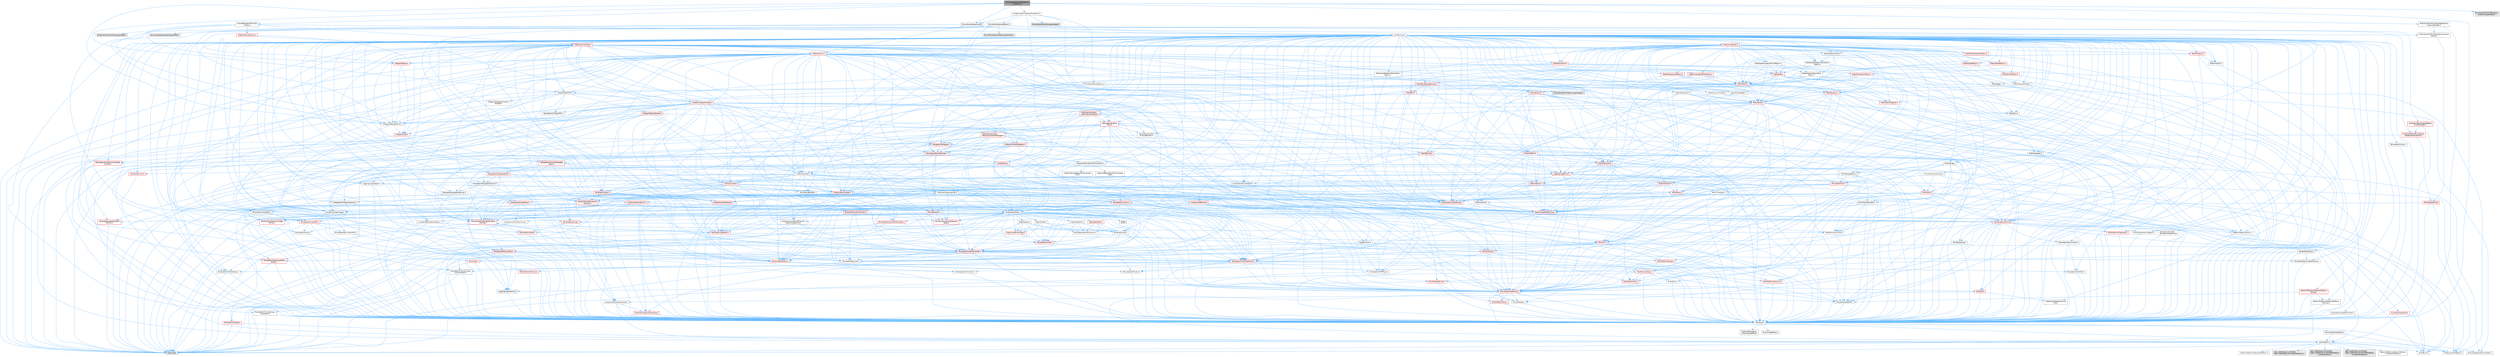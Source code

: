 digraph "MovieSceneDirectorBlueprintCondition.h"
{
 // INTERACTIVE_SVG=YES
 // LATEX_PDF_SIZE
  bgcolor="transparent";
  edge [fontname=Helvetica,fontsize=10,labelfontname=Helvetica,labelfontsize=10];
  node [fontname=Helvetica,fontsize=10,shape=box,height=0.2,width=0.4];
  Node1 [id="Node000001",label="MovieSceneDirectorBlueprint\lCondition.h",height=0.2,width=0.4,color="gray40", fillcolor="grey60", style="filled", fontcolor="black",tooltip=" "];
  Node1 -> Node2 [id="edge1_Node000001_Node000002",color="steelblue1",style="solid",tooltip=" "];
  Node2 [id="Node000002",label="CoreTypes.h",height=0.2,width=0.4,color="grey40", fillcolor="white", style="filled",URL="$dc/dec/CoreTypes_8h.html",tooltip=" "];
  Node2 -> Node3 [id="edge2_Node000002_Node000003",color="steelblue1",style="solid",tooltip=" "];
  Node3 [id="Node000003",label="HAL/Platform.h",height=0.2,width=0.4,color="grey40", fillcolor="white", style="filled",URL="$d9/dd0/Platform_8h.html",tooltip=" "];
  Node3 -> Node4 [id="edge3_Node000003_Node000004",color="steelblue1",style="solid",tooltip=" "];
  Node4 [id="Node000004",label="Misc/Build.h",height=0.2,width=0.4,color="grey40", fillcolor="white", style="filled",URL="$d3/dbb/Build_8h.html",tooltip=" "];
  Node3 -> Node5 [id="edge4_Node000003_Node000005",color="steelblue1",style="solid",tooltip=" "];
  Node5 [id="Node000005",label="Misc/LargeWorldCoordinates.h",height=0.2,width=0.4,color="grey40", fillcolor="white", style="filled",URL="$d2/dcb/LargeWorldCoordinates_8h.html",tooltip=" "];
  Node3 -> Node6 [id="edge5_Node000003_Node000006",color="steelblue1",style="solid",tooltip=" "];
  Node6 [id="Node000006",label="type_traits",height=0.2,width=0.4,color="grey60", fillcolor="#E0E0E0", style="filled",tooltip=" "];
  Node3 -> Node7 [id="edge6_Node000003_Node000007",color="steelblue1",style="solid",tooltip=" "];
  Node7 [id="Node000007",label="PreprocessorHelpers.h",height=0.2,width=0.4,color="grey40", fillcolor="white", style="filled",URL="$db/ddb/PreprocessorHelpers_8h.html",tooltip=" "];
  Node3 -> Node8 [id="edge7_Node000003_Node000008",color="steelblue1",style="solid",tooltip=" "];
  Node8 [id="Node000008",label="UBT_COMPILED_PLATFORM\l/UBT_COMPILED_PLATFORMPlatform\lCompilerPreSetup.h",height=0.2,width=0.4,color="grey60", fillcolor="#E0E0E0", style="filled",tooltip=" "];
  Node3 -> Node9 [id="edge8_Node000003_Node000009",color="steelblue1",style="solid",tooltip=" "];
  Node9 [id="Node000009",label="GenericPlatform/GenericPlatform\lCompilerPreSetup.h",height=0.2,width=0.4,color="grey40", fillcolor="white", style="filled",URL="$d9/dc8/GenericPlatformCompilerPreSetup_8h.html",tooltip=" "];
  Node3 -> Node10 [id="edge9_Node000003_Node000010",color="steelblue1",style="solid",tooltip=" "];
  Node10 [id="Node000010",label="GenericPlatform/GenericPlatform.h",height=0.2,width=0.4,color="grey40", fillcolor="white", style="filled",URL="$d6/d84/GenericPlatform_8h.html",tooltip=" "];
  Node3 -> Node11 [id="edge10_Node000003_Node000011",color="steelblue1",style="solid",tooltip=" "];
  Node11 [id="Node000011",label="UBT_COMPILED_PLATFORM\l/UBT_COMPILED_PLATFORMPlatform.h",height=0.2,width=0.4,color="grey60", fillcolor="#E0E0E0", style="filled",tooltip=" "];
  Node3 -> Node12 [id="edge11_Node000003_Node000012",color="steelblue1",style="solid",tooltip=" "];
  Node12 [id="Node000012",label="UBT_COMPILED_PLATFORM\l/UBT_COMPILED_PLATFORMPlatform\lCompilerSetup.h",height=0.2,width=0.4,color="grey60", fillcolor="#E0E0E0", style="filled",tooltip=" "];
  Node2 -> Node13 [id="edge12_Node000002_Node000013",color="steelblue1",style="solid",tooltip=" "];
  Node13 [id="Node000013",label="ProfilingDebugging\l/UMemoryDefines.h",height=0.2,width=0.4,color="grey40", fillcolor="white", style="filled",URL="$d2/da2/UMemoryDefines_8h.html",tooltip=" "];
  Node2 -> Node14 [id="edge13_Node000002_Node000014",color="steelblue1",style="solid",tooltip=" "];
  Node14 [id="Node000014",label="Misc/CoreMiscDefines.h",height=0.2,width=0.4,color="grey40", fillcolor="white", style="filled",URL="$da/d38/CoreMiscDefines_8h.html",tooltip=" "];
  Node14 -> Node3 [id="edge14_Node000014_Node000003",color="steelblue1",style="solid",tooltip=" "];
  Node14 -> Node7 [id="edge15_Node000014_Node000007",color="steelblue1",style="solid",tooltip=" "];
  Node2 -> Node15 [id="edge16_Node000002_Node000015",color="steelblue1",style="solid",tooltip=" "];
  Node15 [id="Node000015",label="Misc/CoreDefines.h",height=0.2,width=0.4,color="grey40", fillcolor="white", style="filled",URL="$d3/dd2/CoreDefines_8h.html",tooltip=" "];
  Node1 -> Node16 [id="edge17_Node000001_Node000016",color="steelblue1",style="solid",tooltip=" "];
  Node16 [id="Node000016",label="Conditions/MovieSceneCondition.h",height=0.2,width=0.4,color="grey40", fillcolor="white", style="filled",URL="$d2/d61/MovieSceneCondition_8h.html",tooltip=" "];
  Node16 -> Node17 [id="edge18_Node000016_Node000017",color="steelblue1",style="solid",tooltip=" "];
  Node17 [id="Node000017",label="MovieSceneSequenceID.h",height=0.2,width=0.4,color="grey40", fillcolor="white", style="filled",URL="$de/d78/MovieSceneSequenceID_8h.html",tooltip=" "];
  Node17 -> Node18 [id="edge19_Node000017_Node000018",color="steelblue1",style="solid",tooltip=" "];
  Node18 [id="Node000018",label="CoreMinimal.h",height=0.2,width=0.4,color="grey40", fillcolor="white", style="filled",URL="$d7/d67/CoreMinimal_8h.html",tooltip=" "];
  Node18 -> Node2 [id="edge20_Node000018_Node000002",color="steelblue1",style="solid",tooltip=" "];
  Node18 -> Node19 [id="edge21_Node000018_Node000019",color="steelblue1",style="solid",tooltip=" "];
  Node19 [id="Node000019",label="CoreFwd.h",height=0.2,width=0.4,color="red", fillcolor="#FFF0F0", style="filled",URL="$d1/d1e/CoreFwd_8h.html",tooltip=" "];
  Node19 -> Node2 [id="edge22_Node000019_Node000002",color="steelblue1",style="solid",tooltip=" "];
  Node19 -> Node20 [id="edge23_Node000019_Node000020",color="steelblue1",style="solid",tooltip=" "];
  Node20 [id="Node000020",label="Containers/ContainersFwd.h",height=0.2,width=0.4,color="grey40", fillcolor="white", style="filled",URL="$d4/d0a/ContainersFwd_8h.html",tooltip=" "];
  Node20 -> Node3 [id="edge24_Node000020_Node000003",color="steelblue1",style="solid",tooltip=" "];
  Node20 -> Node2 [id="edge25_Node000020_Node000002",color="steelblue1",style="solid",tooltip=" "];
  Node20 -> Node21 [id="edge26_Node000020_Node000021",color="steelblue1",style="solid",tooltip=" "];
  Node21 [id="Node000021",label="Traits/IsContiguousContainer.h",height=0.2,width=0.4,color="red", fillcolor="#FFF0F0", style="filled",URL="$d5/d3c/IsContiguousContainer_8h.html",tooltip=" "];
  Node21 -> Node2 [id="edge27_Node000021_Node000002",color="steelblue1",style="solid",tooltip=" "];
  Node19 -> Node25 [id="edge28_Node000019_Node000025",color="steelblue1",style="solid",tooltip=" "];
  Node25 [id="Node000025",label="UObject/UObjectHierarchy\lFwd.h",height=0.2,width=0.4,color="grey40", fillcolor="white", style="filled",URL="$d3/d13/UObjectHierarchyFwd_8h.html",tooltip=" "];
  Node18 -> Node25 [id="edge29_Node000018_Node000025",color="steelblue1",style="solid",tooltip=" "];
  Node18 -> Node20 [id="edge30_Node000018_Node000020",color="steelblue1",style="solid",tooltip=" "];
  Node18 -> Node26 [id="edge31_Node000018_Node000026",color="steelblue1",style="solid",tooltip=" "];
  Node26 [id="Node000026",label="Misc/VarArgs.h",height=0.2,width=0.4,color="grey40", fillcolor="white", style="filled",URL="$d5/d6f/VarArgs_8h.html",tooltip=" "];
  Node26 -> Node2 [id="edge32_Node000026_Node000002",color="steelblue1",style="solid",tooltip=" "];
  Node18 -> Node27 [id="edge33_Node000018_Node000027",color="steelblue1",style="solid",tooltip=" "];
  Node27 [id="Node000027",label="Logging/LogVerbosity.h",height=0.2,width=0.4,color="grey40", fillcolor="white", style="filled",URL="$d2/d8f/LogVerbosity_8h.html",tooltip=" "];
  Node27 -> Node2 [id="edge34_Node000027_Node000002",color="steelblue1",style="solid",tooltip=" "];
  Node18 -> Node28 [id="edge35_Node000018_Node000028",color="steelblue1",style="solid",tooltip=" "];
  Node28 [id="Node000028",label="Misc/OutputDevice.h",height=0.2,width=0.4,color="red", fillcolor="#FFF0F0", style="filled",URL="$d7/d32/OutputDevice_8h.html",tooltip=" "];
  Node28 -> Node19 [id="edge36_Node000028_Node000019",color="steelblue1",style="solid",tooltip=" "];
  Node28 -> Node2 [id="edge37_Node000028_Node000002",color="steelblue1",style="solid",tooltip=" "];
  Node28 -> Node27 [id="edge38_Node000028_Node000027",color="steelblue1",style="solid",tooltip=" "];
  Node28 -> Node26 [id="edge39_Node000028_Node000026",color="steelblue1",style="solid",tooltip=" "];
  Node18 -> Node34 [id="edge40_Node000018_Node000034",color="steelblue1",style="solid",tooltip=" "];
  Node34 [id="Node000034",label="HAL/PlatformCrt.h",height=0.2,width=0.4,color="red", fillcolor="#FFF0F0", style="filled",URL="$d8/d75/PlatformCrt_8h.html",tooltip=" "];
  Node18 -> Node44 [id="edge41_Node000018_Node000044",color="steelblue1",style="solid",tooltip=" "];
  Node44 [id="Node000044",label="HAL/PlatformMisc.h",height=0.2,width=0.4,color="red", fillcolor="#FFF0F0", style="filled",URL="$d0/df5/PlatformMisc_8h.html",tooltip=" "];
  Node44 -> Node2 [id="edge42_Node000044_Node000002",color="steelblue1",style="solid",tooltip=" "];
  Node18 -> Node63 [id="edge43_Node000018_Node000063",color="steelblue1",style="solid",tooltip=" "];
  Node63 [id="Node000063",label="Misc/AssertionMacros.h",height=0.2,width=0.4,color="red", fillcolor="#FFF0F0", style="filled",URL="$d0/dfa/AssertionMacros_8h.html",tooltip=" "];
  Node63 -> Node2 [id="edge44_Node000063_Node000002",color="steelblue1",style="solid",tooltip=" "];
  Node63 -> Node3 [id="edge45_Node000063_Node000003",color="steelblue1",style="solid",tooltip=" "];
  Node63 -> Node44 [id="edge46_Node000063_Node000044",color="steelblue1",style="solid",tooltip=" "];
  Node63 -> Node7 [id="edge47_Node000063_Node000007",color="steelblue1",style="solid",tooltip=" "];
  Node63 -> Node64 [id="edge48_Node000063_Node000064",color="steelblue1",style="solid",tooltip=" "];
  Node64 [id="Node000064",label="Templates/EnableIf.h",height=0.2,width=0.4,color="grey40", fillcolor="white", style="filled",URL="$d7/d60/EnableIf_8h.html",tooltip=" "];
  Node64 -> Node2 [id="edge49_Node000064_Node000002",color="steelblue1",style="solid",tooltip=" "];
  Node63 -> Node26 [id="edge50_Node000063_Node000026",color="steelblue1",style="solid",tooltip=" "];
  Node18 -> Node72 [id="edge51_Node000018_Node000072",color="steelblue1",style="solid",tooltip=" "];
  Node72 [id="Node000072",label="Templates/IsPointer.h",height=0.2,width=0.4,color="grey40", fillcolor="white", style="filled",URL="$d7/d05/IsPointer_8h.html",tooltip=" "];
  Node72 -> Node2 [id="edge52_Node000072_Node000002",color="steelblue1",style="solid",tooltip=" "];
  Node18 -> Node73 [id="edge53_Node000018_Node000073",color="steelblue1",style="solid",tooltip=" "];
  Node73 [id="Node000073",label="HAL/PlatformMemory.h",height=0.2,width=0.4,color="red", fillcolor="#FFF0F0", style="filled",URL="$de/d68/PlatformMemory_8h.html",tooltip=" "];
  Node73 -> Node2 [id="edge54_Node000073_Node000002",color="steelblue1",style="solid",tooltip=" "];
  Node18 -> Node56 [id="edge55_Node000018_Node000056",color="steelblue1",style="solid",tooltip=" "];
  Node56 [id="Node000056",label="HAL/PlatformAtomics.h",height=0.2,width=0.4,color="red", fillcolor="#FFF0F0", style="filled",URL="$d3/d36/PlatformAtomics_8h.html",tooltip=" "];
  Node56 -> Node2 [id="edge56_Node000056_Node000002",color="steelblue1",style="solid",tooltip=" "];
  Node18 -> Node78 [id="edge57_Node000018_Node000078",color="steelblue1",style="solid",tooltip=" "];
  Node78 [id="Node000078",label="Misc/Exec.h",height=0.2,width=0.4,color="grey40", fillcolor="white", style="filled",URL="$de/ddb/Exec_8h.html",tooltip=" "];
  Node78 -> Node2 [id="edge58_Node000078_Node000002",color="steelblue1",style="solid",tooltip=" "];
  Node78 -> Node63 [id="edge59_Node000078_Node000063",color="steelblue1",style="solid",tooltip=" "];
  Node18 -> Node79 [id="edge60_Node000018_Node000079",color="steelblue1",style="solid",tooltip=" "];
  Node79 [id="Node000079",label="HAL/MemoryBase.h",height=0.2,width=0.4,color="red", fillcolor="#FFF0F0", style="filled",URL="$d6/d9f/MemoryBase_8h.html",tooltip=" "];
  Node79 -> Node2 [id="edge61_Node000079_Node000002",color="steelblue1",style="solid",tooltip=" "];
  Node79 -> Node56 [id="edge62_Node000079_Node000056",color="steelblue1",style="solid",tooltip=" "];
  Node79 -> Node34 [id="edge63_Node000079_Node000034",color="steelblue1",style="solid",tooltip=" "];
  Node79 -> Node78 [id="edge64_Node000079_Node000078",color="steelblue1",style="solid",tooltip=" "];
  Node79 -> Node28 [id="edge65_Node000079_Node000028",color="steelblue1",style="solid",tooltip=" "];
  Node18 -> Node89 [id="edge66_Node000018_Node000089",color="steelblue1",style="solid",tooltip=" "];
  Node89 [id="Node000089",label="HAL/UnrealMemory.h",height=0.2,width=0.4,color="red", fillcolor="#FFF0F0", style="filled",URL="$d9/d96/UnrealMemory_8h.html",tooltip=" "];
  Node89 -> Node2 [id="edge67_Node000089_Node000002",color="steelblue1",style="solid",tooltip=" "];
  Node89 -> Node79 [id="edge68_Node000089_Node000079",color="steelblue1",style="solid",tooltip=" "];
  Node89 -> Node73 [id="edge69_Node000089_Node000073",color="steelblue1",style="solid",tooltip=" "];
  Node89 -> Node72 [id="edge70_Node000089_Node000072",color="steelblue1",style="solid",tooltip=" "];
  Node18 -> Node91 [id="edge71_Node000018_Node000091",color="steelblue1",style="solid",tooltip=" "];
  Node91 [id="Node000091",label="Templates/IsArithmetic.h",height=0.2,width=0.4,color="grey40", fillcolor="white", style="filled",URL="$d2/d5d/IsArithmetic_8h.html",tooltip=" "];
  Node91 -> Node2 [id="edge72_Node000091_Node000002",color="steelblue1",style="solid",tooltip=" "];
  Node18 -> Node85 [id="edge73_Node000018_Node000085",color="steelblue1",style="solid",tooltip=" "];
  Node85 [id="Node000085",label="Templates/AndOrNot.h",height=0.2,width=0.4,color="grey40", fillcolor="white", style="filled",URL="$db/d0a/AndOrNot_8h.html",tooltip=" "];
  Node85 -> Node2 [id="edge74_Node000085_Node000002",color="steelblue1",style="solid",tooltip=" "];
  Node18 -> Node92 [id="edge75_Node000018_Node000092",color="steelblue1",style="solid",tooltip=" "];
  Node92 [id="Node000092",label="Templates/IsPODType.h",height=0.2,width=0.4,color="grey40", fillcolor="white", style="filled",URL="$d7/db1/IsPODType_8h.html",tooltip=" "];
  Node92 -> Node2 [id="edge76_Node000092_Node000002",color="steelblue1",style="solid",tooltip=" "];
  Node18 -> Node93 [id="edge77_Node000018_Node000093",color="steelblue1",style="solid",tooltip=" "];
  Node93 [id="Node000093",label="Templates/IsUECoreType.h",height=0.2,width=0.4,color="grey40", fillcolor="white", style="filled",URL="$d1/db8/IsUECoreType_8h.html",tooltip=" "];
  Node93 -> Node2 [id="edge78_Node000093_Node000002",color="steelblue1",style="solid",tooltip=" "];
  Node93 -> Node6 [id="edge79_Node000093_Node000006",color="steelblue1",style="solid",tooltip=" "];
  Node18 -> Node86 [id="edge80_Node000018_Node000086",color="steelblue1",style="solid",tooltip=" "];
  Node86 [id="Node000086",label="Templates/IsTriviallyCopy\lConstructible.h",height=0.2,width=0.4,color="grey40", fillcolor="white", style="filled",URL="$d3/d78/IsTriviallyCopyConstructible_8h.html",tooltip=" "];
  Node86 -> Node2 [id="edge81_Node000086_Node000002",color="steelblue1",style="solid",tooltip=" "];
  Node86 -> Node6 [id="edge82_Node000086_Node000006",color="steelblue1",style="solid",tooltip=" "];
  Node18 -> Node94 [id="edge83_Node000018_Node000094",color="steelblue1",style="solid",tooltip=" "];
  Node94 [id="Node000094",label="Templates/UnrealTypeTraits.h",height=0.2,width=0.4,color="red", fillcolor="#FFF0F0", style="filled",URL="$d2/d2d/UnrealTypeTraits_8h.html",tooltip=" "];
  Node94 -> Node2 [id="edge84_Node000094_Node000002",color="steelblue1",style="solid",tooltip=" "];
  Node94 -> Node72 [id="edge85_Node000094_Node000072",color="steelblue1",style="solid",tooltip=" "];
  Node94 -> Node63 [id="edge86_Node000094_Node000063",color="steelblue1",style="solid",tooltip=" "];
  Node94 -> Node85 [id="edge87_Node000094_Node000085",color="steelblue1",style="solid",tooltip=" "];
  Node94 -> Node64 [id="edge88_Node000094_Node000064",color="steelblue1",style="solid",tooltip=" "];
  Node94 -> Node91 [id="edge89_Node000094_Node000091",color="steelblue1",style="solid",tooltip=" "];
  Node94 -> Node92 [id="edge90_Node000094_Node000092",color="steelblue1",style="solid",tooltip=" "];
  Node94 -> Node93 [id="edge91_Node000094_Node000093",color="steelblue1",style="solid",tooltip=" "];
  Node94 -> Node86 [id="edge92_Node000094_Node000086",color="steelblue1",style="solid",tooltip=" "];
  Node18 -> Node64 [id="edge93_Node000018_Node000064",color="steelblue1",style="solid",tooltip=" "];
  Node18 -> Node96 [id="edge94_Node000018_Node000096",color="steelblue1",style="solid",tooltip=" "];
  Node96 [id="Node000096",label="Templates/RemoveReference.h",height=0.2,width=0.4,color="grey40", fillcolor="white", style="filled",URL="$da/dbe/RemoveReference_8h.html",tooltip=" "];
  Node96 -> Node2 [id="edge95_Node000096_Node000002",color="steelblue1",style="solid",tooltip=" "];
  Node18 -> Node97 [id="edge96_Node000018_Node000097",color="steelblue1",style="solid",tooltip=" "];
  Node97 [id="Node000097",label="Templates/IntegralConstant.h",height=0.2,width=0.4,color="grey40", fillcolor="white", style="filled",URL="$db/d1b/IntegralConstant_8h.html",tooltip=" "];
  Node97 -> Node2 [id="edge97_Node000097_Node000002",color="steelblue1",style="solid",tooltip=" "];
  Node18 -> Node98 [id="edge98_Node000018_Node000098",color="steelblue1",style="solid",tooltip=" "];
  Node98 [id="Node000098",label="Templates/IsClass.h",height=0.2,width=0.4,color="grey40", fillcolor="white", style="filled",URL="$db/dcb/IsClass_8h.html",tooltip=" "];
  Node98 -> Node2 [id="edge99_Node000098_Node000002",color="steelblue1",style="solid",tooltip=" "];
  Node18 -> Node99 [id="edge100_Node000018_Node000099",color="steelblue1",style="solid",tooltip=" "];
  Node99 [id="Node000099",label="Templates/TypeCompatible\lBytes.h",height=0.2,width=0.4,color="red", fillcolor="#FFF0F0", style="filled",URL="$df/d0a/TypeCompatibleBytes_8h.html",tooltip=" "];
  Node99 -> Node2 [id="edge101_Node000099_Node000002",color="steelblue1",style="solid",tooltip=" "];
  Node99 -> Node6 [id="edge102_Node000099_Node000006",color="steelblue1",style="solid",tooltip=" "];
  Node18 -> Node21 [id="edge103_Node000018_Node000021",color="steelblue1",style="solid",tooltip=" "];
  Node18 -> Node100 [id="edge104_Node000018_Node000100",color="steelblue1",style="solid",tooltip=" "];
  Node100 [id="Node000100",label="Templates/UnrealTemplate.h",height=0.2,width=0.4,color="red", fillcolor="#FFF0F0", style="filled",URL="$d4/d24/UnrealTemplate_8h.html",tooltip=" "];
  Node100 -> Node2 [id="edge105_Node000100_Node000002",color="steelblue1",style="solid",tooltip=" "];
  Node100 -> Node72 [id="edge106_Node000100_Node000072",color="steelblue1",style="solid",tooltip=" "];
  Node100 -> Node89 [id="edge107_Node000100_Node000089",color="steelblue1",style="solid",tooltip=" "];
  Node100 -> Node94 [id="edge108_Node000100_Node000094",color="steelblue1",style="solid",tooltip=" "];
  Node100 -> Node96 [id="edge109_Node000100_Node000096",color="steelblue1",style="solid",tooltip=" "];
  Node100 -> Node66 [id="edge110_Node000100_Node000066",color="steelblue1",style="solid",tooltip=" "];
  Node66 [id="Node000066",label="Templates/Requires.h",height=0.2,width=0.4,color="grey40", fillcolor="white", style="filled",URL="$dc/d96/Requires_8h.html",tooltip=" "];
  Node66 -> Node64 [id="edge111_Node000066_Node000064",color="steelblue1",style="solid",tooltip=" "];
  Node66 -> Node6 [id="edge112_Node000066_Node000006",color="steelblue1",style="solid",tooltip=" "];
  Node100 -> Node99 [id="edge113_Node000100_Node000099",color="steelblue1",style="solid",tooltip=" "];
  Node100 -> Node21 [id="edge114_Node000100_Node000021",color="steelblue1",style="solid",tooltip=" "];
  Node100 -> Node6 [id="edge115_Node000100_Node000006",color="steelblue1",style="solid",tooltip=" "];
  Node18 -> Node49 [id="edge116_Node000018_Node000049",color="steelblue1",style="solid",tooltip=" "];
  Node49 [id="Node000049",label="Math/NumericLimits.h",height=0.2,width=0.4,color="grey40", fillcolor="white", style="filled",URL="$df/d1b/NumericLimits_8h.html",tooltip=" "];
  Node49 -> Node2 [id="edge117_Node000049_Node000002",color="steelblue1",style="solid",tooltip=" "];
  Node18 -> Node104 [id="edge118_Node000018_Node000104",color="steelblue1",style="solid",tooltip=" "];
  Node104 [id="Node000104",label="HAL/PlatformMath.h",height=0.2,width=0.4,color="red", fillcolor="#FFF0F0", style="filled",URL="$dc/d53/PlatformMath_8h.html",tooltip=" "];
  Node104 -> Node2 [id="edge119_Node000104_Node000002",color="steelblue1",style="solid",tooltip=" "];
  Node18 -> Node87 [id="edge120_Node000018_Node000087",color="steelblue1",style="solid",tooltip=" "];
  Node87 [id="Node000087",label="Templates/IsTriviallyCopy\lAssignable.h",height=0.2,width=0.4,color="grey40", fillcolor="white", style="filled",URL="$d2/df2/IsTriviallyCopyAssignable_8h.html",tooltip=" "];
  Node87 -> Node2 [id="edge121_Node000087_Node000002",color="steelblue1",style="solid",tooltip=" "];
  Node87 -> Node6 [id="edge122_Node000087_Node000006",color="steelblue1",style="solid",tooltip=" "];
  Node18 -> Node112 [id="edge123_Node000018_Node000112",color="steelblue1",style="solid",tooltip=" "];
  Node112 [id="Node000112",label="Templates/MemoryOps.h",height=0.2,width=0.4,color="red", fillcolor="#FFF0F0", style="filled",URL="$db/dea/MemoryOps_8h.html",tooltip=" "];
  Node112 -> Node2 [id="edge124_Node000112_Node000002",color="steelblue1",style="solid",tooltip=" "];
  Node112 -> Node89 [id="edge125_Node000112_Node000089",color="steelblue1",style="solid",tooltip=" "];
  Node112 -> Node87 [id="edge126_Node000112_Node000087",color="steelblue1",style="solid",tooltip=" "];
  Node112 -> Node86 [id="edge127_Node000112_Node000086",color="steelblue1",style="solid",tooltip=" "];
  Node112 -> Node66 [id="edge128_Node000112_Node000066",color="steelblue1",style="solid",tooltip=" "];
  Node112 -> Node94 [id="edge129_Node000112_Node000094",color="steelblue1",style="solid",tooltip=" "];
  Node112 -> Node6 [id="edge130_Node000112_Node000006",color="steelblue1",style="solid",tooltip=" "];
  Node18 -> Node113 [id="edge131_Node000018_Node000113",color="steelblue1",style="solid",tooltip=" "];
  Node113 [id="Node000113",label="Containers/ContainerAllocation\lPolicies.h",height=0.2,width=0.4,color="red", fillcolor="#FFF0F0", style="filled",URL="$d7/dff/ContainerAllocationPolicies_8h.html",tooltip=" "];
  Node113 -> Node2 [id="edge132_Node000113_Node000002",color="steelblue1",style="solid",tooltip=" "];
  Node113 -> Node113 [id="edge133_Node000113_Node000113",color="steelblue1",style="solid",tooltip=" "];
  Node113 -> Node104 [id="edge134_Node000113_Node000104",color="steelblue1",style="solid",tooltip=" "];
  Node113 -> Node89 [id="edge135_Node000113_Node000089",color="steelblue1",style="solid",tooltip=" "];
  Node113 -> Node49 [id="edge136_Node000113_Node000049",color="steelblue1",style="solid",tooltip=" "];
  Node113 -> Node63 [id="edge137_Node000113_Node000063",color="steelblue1",style="solid",tooltip=" "];
  Node113 -> Node112 [id="edge138_Node000113_Node000112",color="steelblue1",style="solid",tooltip=" "];
  Node113 -> Node99 [id="edge139_Node000113_Node000099",color="steelblue1",style="solid",tooltip=" "];
  Node113 -> Node6 [id="edge140_Node000113_Node000006",color="steelblue1",style="solid",tooltip=" "];
  Node18 -> Node116 [id="edge141_Node000018_Node000116",color="steelblue1",style="solid",tooltip=" "];
  Node116 [id="Node000116",label="Templates/IsEnumClass.h",height=0.2,width=0.4,color="grey40", fillcolor="white", style="filled",URL="$d7/d15/IsEnumClass_8h.html",tooltip=" "];
  Node116 -> Node2 [id="edge142_Node000116_Node000002",color="steelblue1",style="solid",tooltip=" "];
  Node116 -> Node85 [id="edge143_Node000116_Node000085",color="steelblue1",style="solid",tooltip=" "];
  Node18 -> Node117 [id="edge144_Node000018_Node000117",color="steelblue1",style="solid",tooltip=" "];
  Node117 [id="Node000117",label="HAL/PlatformProperties.h",height=0.2,width=0.4,color="red", fillcolor="#FFF0F0", style="filled",URL="$d9/db0/PlatformProperties_8h.html",tooltip=" "];
  Node117 -> Node2 [id="edge145_Node000117_Node000002",color="steelblue1",style="solid",tooltip=" "];
  Node18 -> Node120 [id="edge146_Node000018_Node000120",color="steelblue1",style="solid",tooltip=" "];
  Node120 [id="Node000120",label="Misc/EngineVersionBase.h",height=0.2,width=0.4,color="grey40", fillcolor="white", style="filled",URL="$d5/d2b/EngineVersionBase_8h.html",tooltip=" "];
  Node120 -> Node2 [id="edge147_Node000120_Node000002",color="steelblue1",style="solid",tooltip=" "];
  Node18 -> Node121 [id="edge148_Node000018_Node000121",color="steelblue1",style="solid",tooltip=" "];
  Node121 [id="Node000121",label="Internationalization\l/TextNamespaceFwd.h",height=0.2,width=0.4,color="grey40", fillcolor="white", style="filled",URL="$d8/d97/TextNamespaceFwd_8h.html",tooltip=" "];
  Node121 -> Node2 [id="edge149_Node000121_Node000002",color="steelblue1",style="solid",tooltip=" "];
  Node18 -> Node122 [id="edge150_Node000018_Node000122",color="steelblue1",style="solid",tooltip=" "];
  Node122 [id="Node000122",label="Serialization/Archive.h",height=0.2,width=0.4,color="red", fillcolor="#FFF0F0", style="filled",URL="$d7/d3b/Archive_8h.html",tooltip=" "];
  Node122 -> Node19 [id="edge151_Node000122_Node000019",color="steelblue1",style="solid",tooltip=" "];
  Node122 -> Node2 [id="edge152_Node000122_Node000002",color="steelblue1",style="solid",tooltip=" "];
  Node122 -> Node117 [id="edge153_Node000122_Node000117",color="steelblue1",style="solid",tooltip=" "];
  Node122 -> Node121 [id="edge154_Node000122_Node000121",color="steelblue1",style="solid",tooltip=" "];
  Node122 -> Node63 [id="edge155_Node000122_Node000063",color="steelblue1",style="solid",tooltip=" "];
  Node122 -> Node4 [id="edge156_Node000122_Node000004",color="steelblue1",style="solid",tooltip=" "];
  Node122 -> Node120 [id="edge157_Node000122_Node000120",color="steelblue1",style="solid",tooltip=" "];
  Node122 -> Node26 [id="edge158_Node000122_Node000026",color="steelblue1",style="solid",tooltip=" "];
  Node122 -> Node64 [id="edge159_Node000122_Node000064",color="steelblue1",style="solid",tooltip=" "];
  Node122 -> Node116 [id="edge160_Node000122_Node000116",color="steelblue1",style="solid",tooltip=" "];
  Node122 -> Node100 [id="edge161_Node000122_Node000100",color="steelblue1",style="solid",tooltip=" "];
  Node122 -> Node125 [id="edge162_Node000122_Node000125",color="steelblue1",style="solid",tooltip=" "];
  Node125 [id="Node000125",label="UObject/ObjectVersion.h",height=0.2,width=0.4,color="grey40", fillcolor="white", style="filled",URL="$da/d63/ObjectVersion_8h.html",tooltip=" "];
  Node125 -> Node2 [id="edge163_Node000125_Node000002",color="steelblue1",style="solid",tooltip=" "];
  Node18 -> Node126 [id="edge164_Node000018_Node000126",color="steelblue1",style="solid",tooltip=" "];
  Node126 [id="Node000126",label="Templates/Less.h",height=0.2,width=0.4,color="grey40", fillcolor="white", style="filled",URL="$de/dc8/Less_8h.html",tooltip=" "];
  Node126 -> Node2 [id="edge165_Node000126_Node000002",color="steelblue1",style="solid",tooltip=" "];
  Node126 -> Node100 [id="edge166_Node000126_Node000100",color="steelblue1",style="solid",tooltip=" "];
  Node18 -> Node127 [id="edge167_Node000018_Node000127",color="steelblue1",style="solid",tooltip=" "];
  Node127 [id="Node000127",label="Templates/Sorting.h",height=0.2,width=0.4,color="red", fillcolor="#FFF0F0", style="filled",URL="$d3/d9e/Sorting_8h.html",tooltip=" "];
  Node127 -> Node2 [id="edge168_Node000127_Node000002",color="steelblue1",style="solid",tooltip=" "];
  Node127 -> Node104 [id="edge169_Node000127_Node000104",color="steelblue1",style="solid",tooltip=" "];
  Node127 -> Node126 [id="edge170_Node000127_Node000126",color="steelblue1",style="solid",tooltip=" "];
  Node18 -> Node138 [id="edge171_Node000018_Node000138",color="steelblue1",style="solid",tooltip=" "];
  Node138 [id="Node000138",label="Misc/Char.h",height=0.2,width=0.4,color="red", fillcolor="#FFF0F0", style="filled",URL="$d0/d58/Char_8h.html",tooltip=" "];
  Node138 -> Node2 [id="edge172_Node000138_Node000002",color="steelblue1",style="solid",tooltip=" "];
  Node138 -> Node6 [id="edge173_Node000138_Node000006",color="steelblue1",style="solid",tooltip=" "];
  Node18 -> Node141 [id="edge174_Node000018_Node000141",color="steelblue1",style="solid",tooltip=" "];
  Node141 [id="Node000141",label="GenericPlatform/GenericPlatform\lStricmp.h",height=0.2,width=0.4,color="grey40", fillcolor="white", style="filled",URL="$d2/d86/GenericPlatformStricmp_8h.html",tooltip=" "];
  Node141 -> Node2 [id="edge175_Node000141_Node000002",color="steelblue1",style="solid",tooltip=" "];
  Node18 -> Node142 [id="edge176_Node000018_Node000142",color="steelblue1",style="solid",tooltip=" "];
  Node142 [id="Node000142",label="GenericPlatform/GenericPlatform\lString.h",height=0.2,width=0.4,color="red", fillcolor="#FFF0F0", style="filled",URL="$dd/d20/GenericPlatformString_8h.html",tooltip=" "];
  Node142 -> Node2 [id="edge177_Node000142_Node000002",color="steelblue1",style="solid",tooltip=" "];
  Node142 -> Node141 [id="edge178_Node000142_Node000141",color="steelblue1",style="solid",tooltip=" "];
  Node142 -> Node64 [id="edge179_Node000142_Node000064",color="steelblue1",style="solid",tooltip=" "];
  Node142 -> Node6 [id="edge180_Node000142_Node000006",color="steelblue1",style="solid",tooltip=" "];
  Node18 -> Node75 [id="edge181_Node000018_Node000075",color="steelblue1",style="solid",tooltip=" "];
  Node75 [id="Node000075",label="HAL/PlatformString.h",height=0.2,width=0.4,color="red", fillcolor="#FFF0F0", style="filled",URL="$db/db5/PlatformString_8h.html",tooltip=" "];
  Node75 -> Node2 [id="edge182_Node000075_Node000002",color="steelblue1",style="solid",tooltip=" "];
  Node18 -> Node145 [id="edge183_Node000018_Node000145",color="steelblue1",style="solid",tooltip=" "];
  Node145 [id="Node000145",label="Misc/CString.h",height=0.2,width=0.4,color="red", fillcolor="#FFF0F0", style="filled",URL="$d2/d49/CString_8h.html",tooltip=" "];
  Node145 -> Node2 [id="edge184_Node000145_Node000002",color="steelblue1",style="solid",tooltip=" "];
  Node145 -> Node34 [id="edge185_Node000145_Node000034",color="steelblue1",style="solid",tooltip=" "];
  Node145 -> Node75 [id="edge186_Node000145_Node000075",color="steelblue1",style="solid",tooltip=" "];
  Node145 -> Node63 [id="edge187_Node000145_Node000063",color="steelblue1",style="solid",tooltip=" "];
  Node145 -> Node138 [id="edge188_Node000145_Node000138",color="steelblue1",style="solid",tooltip=" "];
  Node145 -> Node26 [id="edge189_Node000145_Node000026",color="steelblue1",style="solid",tooltip=" "];
  Node18 -> Node146 [id="edge190_Node000018_Node000146",color="steelblue1",style="solid",tooltip=" "];
  Node146 [id="Node000146",label="Misc/Crc.h",height=0.2,width=0.4,color="red", fillcolor="#FFF0F0", style="filled",URL="$d4/dd2/Crc_8h.html",tooltip=" "];
  Node146 -> Node2 [id="edge191_Node000146_Node000002",color="steelblue1",style="solid",tooltip=" "];
  Node146 -> Node75 [id="edge192_Node000146_Node000075",color="steelblue1",style="solid",tooltip=" "];
  Node146 -> Node63 [id="edge193_Node000146_Node000063",color="steelblue1",style="solid",tooltip=" "];
  Node146 -> Node145 [id="edge194_Node000146_Node000145",color="steelblue1",style="solid",tooltip=" "];
  Node146 -> Node138 [id="edge195_Node000146_Node000138",color="steelblue1",style="solid",tooltip=" "];
  Node146 -> Node94 [id="edge196_Node000146_Node000094",color="steelblue1",style="solid",tooltip=" "];
  Node18 -> Node137 [id="edge197_Node000018_Node000137",color="steelblue1",style="solid",tooltip=" "];
  Node137 [id="Node000137",label="Math/UnrealMathUtility.h",height=0.2,width=0.4,color="red", fillcolor="#FFF0F0", style="filled",URL="$db/db8/UnrealMathUtility_8h.html",tooltip=" "];
  Node137 -> Node2 [id="edge198_Node000137_Node000002",color="steelblue1",style="solid",tooltip=" "];
  Node137 -> Node63 [id="edge199_Node000137_Node000063",color="steelblue1",style="solid",tooltip=" "];
  Node137 -> Node104 [id="edge200_Node000137_Node000104",color="steelblue1",style="solid",tooltip=" "];
  Node137 -> Node66 [id="edge201_Node000137_Node000066",color="steelblue1",style="solid",tooltip=" "];
  Node18 -> Node147 [id="edge202_Node000018_Node000147",color="steelblue1",style="solid",tooltip=" "];
  Node147 [id="Node000147",label="Containers/UnrealString.h",height=0.2,width=0.4,color="red", fillcolor="#FFF0F0", style="filled",URL="$d5/dba/UnrealString_8h.html",tooltip=" "];
  Node18 -> Node151 [id="edge203_Node000018_Node000151",color="steelblue1",style="solid",tooltip=" "];
  Node151 [id="Node000151",label="Containers/Array.h",height=0.2,width=0.4,color="grey40", fillcolor="white", style="filled",URL="$df/dd0/Array_8h.html",tooltip=" "];
  Node151 -> Node2 [id="edge204_Node000151_Node000002",color="steelblue1",style="solid",tooltip=" "];
  Node151 -> Node63 [id="edge205_Node000151_Node000063",color="steelblue1",style="solid",tooltip=" "];
  Node151 -> Node152 [id="edge206_Node000151_Node000152",color="steelblue1",style="solid",tooltip=" "];
  Node152 [id="Node000152",label="Misc/IntrusiveUnsetOptional\lState.h",height=0.2,width=0.4,color="red", fillcolor="#FFF0F0", style="filled",URL="$d2/d0a/IntrusiveUnsetOptionalState_8h.html",tooltip=" "];
  Node151 -> Node154 [id="edge207_Node000151_Node000154",color="steelblue1",style="solid",tooltip=" "];
  Node154 [id="Node000154",label="Misc/ReverseIterate.h",height=0.2,width=0.4,color="red", fillcolor="#FFF0F0", style="filled",URL="$db/de3/ReverseIterate_8h.html",tooltip=" "];
  Node154 -> Node3 [id="edge208_Node000154_Node000003",color="steelblue1",style="solid",tooltip=" "];
  Node151 -> Node89 [id="edge209_Node000151_Node000089",color="steelblue1",style="solid",tooltip=" "];
  Node151 -> Node94 [id="edge210_Node000151_Node000094",color="steelblue1",style="solid",tooltip=" "];
  Node151 -> Node100 [id="edge211_Node000151_Node000100",color="steelblue1",style="solid",tooltip=" "];
  Node151 -> Node156 [id="edge212_Node000151_Node000156",color="steelblue1",style="solid",tooltip=" "];
  Node156 [id="Node000156",label="Containers/AllowShrinking.h",height=0.2,width=0.4,color="grey40", fillcolor="white", style="filled",URL="$d7/d1a/AllowShrinking_8h.html",tooltip=" "];
  Node156 -> Node2 [id="edge213_Node000156_Node000002",color="steelblue1",style="solid",tooltip=" "];
  Node151 -> Node113 [id="edge214_Node000151_Node000113",color="steelblue1",style="solid",tooltip=" "];
  Node151 -> Node157 [id="edge215_Node000151_Node000157",color="steelblue1",style="solid",tooltip=" "];
  Node157 [id="Node000157",label="Containers/ContainerElement\lTypeCompatibility.h",height=0.2,width=0.4,color="grey40", fillcolor="white", style="filled",URL="$df/ddf/ContainerElementTypeCompatibility_8h.html",tooltip=" "];
  Node157 -> Node2 [id="edge216_Node000157_Node000002",color="steelblue1",style="solid",tooltip=" "];
  Node157 -> Node94 [id="edge217_Node000157_Node000094",color="steelblue1",style="solid",tooltip=" "];
  Node151 -> Node122 [id="edge218_Node000151_Node000122",color="steelblue1",style="solid",tooltip=" "];
  Node151 -> Node158 [id="edge219_Node000151_Node000158",color="steelblue1",style="solid",tooltip=" "];
  Node158 [id="Node000158",label="Serialization/MemoryImage\lWriter.h",height=0.2,width=0.4,color="red", fillcolor="#FFF0F0", style="filled",URL="$d0/d08/MemoryImageWriter_8h.html",tooltip=" "];
  Node158 -> Node2 [id="edge220_Node000158_Node000002",color="steelblue1",style="solid",tooltip=" "];
  Node151 -> Node167 [id="edge221_Node000151_Node000167",color="steelblue1",style="solid",tooltip=" "];
  Node167 [id="Node000167",label="Algo/Heapify.h",height=0.2,width=0.4,color="grey40", fillcolor="white", style="filled",URL="$d0/d2a/Heapify_8h.html",tooltip=" "];
  Node167 -> Node134 [id="edge222_Node000167_Node000134",color="steelblue1",style="solid",tooltip=" "];
  Node134 [id="Node000134",label="Algo/Impl/BinaryHeap.h",height=0.2,width=0.4,color="red", fillcolor="#FFF0F0", style="filled",URL="$d7/da3/Algo_2Impl_2BinaryHeap_8h.html",tooltip=" "];
  Node134 -> Node130 [id="edge223_Node000134_Node000130",color="steelblue1",style="solid",tooltip=" "];
  Node130 [id="Node000130",label="Templates/Invoke.h",height=0.2,width=0.4,color="red", fillcolor="#FFF0F0", style="filled",URL="$d7/deb/Invoke_8h.html",tooltip=" "];
  Node130 -> Node2 [id="edge224_Node000130_Node000002",color="steelblue1",style="solid",tooltip=" "];
  Node130 -> Node100 [id="edge225_Node000130_Node000100",color="steelblue1",style="solid",tooltip=" "];
  Node130 -> Node6 [id="edge226_Node000130_Node000006",color="steelblue1",style="solid",tooltip=" "];
  Node134 -> Node6 [id="edge227_Node000134_Node000006",color="steelblue1",style="solid",tooltip=" "];
  Node167 -> Node129 [id="edge228_Node000167_Node000129",color="steelblue1",style="solid",tooltip=" "];
  Node129 [id="Node000129",label="Templates/IdentityFunctor.h",height=0.2,width=0.4,color="grey40", fillcolor="white", style="filled",URL="$d7/d2e/IdentityFunctor_8h.html",tooltip=" "];
  Node129 -> Node3 [id="edge229_Node000129_Node000003",color="steelblue1",style="solid",tooltip=" "];
  Node167 -> Node130 [id="edge230_Node000167_Node000130",color="steelblue1",style="solid",tooltip=" "];
  Node167 -> Node126 [id="edge231_Node000167_Node000126",color="steelblue1",style="solid",tooltip=" "];
  Node167 -> Node100 [id="edge232_Node000167_Node000100",color="steelblue1",style="solid",tooltip=" "];
  Node151 -> Node168 [id="edge233_Node000151_Node000168",color="steelblue1",style="solid",tooltip=" "];
  Node168 [id="Node000168",label="Algo/HeapSort.h",height=0.2,width=0.4,color="grey40", fillcolor="white", style="filled",URL="$d3/d92/HeapSort_8h.html",tooltip=" "];
  Node168 -> Node134 [id="edge234_Node000168_Node000134",color="steelblue1",style="solid",tooltip=" "];
  Node168 -> Node129 [id="edge235_Node000168_Node000129",color="steelblue1",style="solid",tooltip=" "];
  Node168 -> Node126 [id="edge236_Node000168_Node000126",color="steelblue1",style="solid",tooltip=" "];
  Node168 -> Node100 [id="edge237_Node000168_Node000100",color="steelblue1",style="solid",tooltip=" "];
  Node151 -> Node169 [id="edge238_Node000151_Node000169",color="steelblue1",style="solid",tooltip=" "];
  Node169 [id="Node000169",label="Algo/IsHeap.h",height=0.2,width=0.4,color="grey40", fillcolor="white", style="filled",URL="$de/d32/IsHeap_8h.html",tooltip=" "];
  Node169 -> Node134 [id="edge239_Node000169_Node000134",color="steelblue1",style="solid",tooltip=" "];
  Node169 -> Node129 [id="edge240_Node000169_Node000129",color="steelblue1",style="solid",tooltip=" "];
  Node169 -> Node130 [id="edge241_Node000169_Node000130",color="steelblue1",style="solid",tooltip=" "];
  Node169 -> Node126 [id="edge242_Node000169_Node000126",color="steelblue1",style="solid",tooltip=" "];
  Node169 -> Node100 [id="edge243_Node000169_Node000100",color="steelblue1",style="solid",tooltip=" "];
  Node151 -> Node134 [id="edge244_Node000151_Node000134",color="steelblue1",style="solid",tooltip=" "];
  Node151 -> Node170 [id="edge245_Node000151_Node000170",color="steelblue1",style="solid",tooltip=" "];
  Node170 [id="Node000170",label="Algo/StableSort.h",height=0.2,width=0.4,color="red", fillcolor="#FFF0F0", style="filled",URL="$d7/d3c/StableSort_8h.html",tooltip=" "];
  Node170 -> Node129 [id="edge246_Node000170_Node000129",color="steelblue1",style="solid",tooltip=" "];
  Node170 -> Node130 [id="edge247_Node000170_Node000130",color="steelblue1",style="solid",tooltip=" "];
  Node170 -> Node126 [id="edge248_Node000170_Node000126",color="steelblue1",style="solid",tooltip=" "];
  Node170 -> Node100 [id="edge249_Node000170_Node000100",color="steelblue1",style="solid",tooltip=" "];
  Node151 -> Node172 [id="edge250_Node000151_Node000172",color="steelblue1",style="solid",tooltip=" "];
  Node172 [id="Node000172",label="Concepts/GetTypeHashable.h",height=0.2,width=0.4,color="grey40", fillcolor="white", style="filled",URL="$d3/da2/GetTypeHashable_8h.html",tooltip=" "];
  Node172 -> Node2 [id="edge251_Node000172_Node000002",color="steelblue1",style="solid",tooltip=" "];
  Node172 -> Node163 [id="edge252_Node000172_Node000163",color="steelblue1",style="solid",tooltip=" "];
  Node163 [id="Node000163",label="Templates/TypeHash.h",height=0.2,width=0.4,color="red", fillcolor="#FFF0F0", style="filled",URL="$d1/d62/TypeHash_8h.html",tooltip=" "];
  Node163 -> Node2 [id="edge253_Node000163_Node000002",color="steelblue1",style="solid",tooltip=" "];
  Node163 -> Node66 [id="edge254_Node000163_Node000066",color="steelblue1",style="solid",tooltip=" "];
  Node163 -> Node146 [id="edge255_Node000163_Node000146",color="steelblue1",style="solid",tooltip=" "];
  Node163 -> Node6 [id="edge256_Node000163_Node000006",color="steelblue1",style="solid",tooltip=" "];
  Node151 -> Node129 [id="edge257_Node000151_Node000129",color="steelblue1",style="solid",tooltip=" "];
  Node151 -> Node130 [id="edge258_Node000151_Node000130",color="steelblue1",style="solid",tooltip=" "];
  Node151 -> Node126 [id="edge259_Node000151_Node000126",color="steelblue1",style="solid",tooltip=" "];
  Node151 -> Node173 [id="edge260_Node000151_Node000173",color="steelblue1",style="solid",tooltip=" "];
  Node173 [id="Node000173",label="Templates/LosesQualifiers\lFromTo.h",height=0.2,width=0.4,color="red", fillcolor="#FFF0F0", style="filled",URL="$d2/db3/LosesQualifiersFromTo_8h.html",tooltip=" "];
  Node173 -> Node6 [id="edge261_Node000173_Node000006",color="steelblue1",style="solid",tooltip=" "];
  Node151 -> Node66 [id="edge262_Node000151_Node000066",color="steelblue1",style="solid",tooltip=" "];
  Node151 -> Node127 [id="edge263_Node000151_Node000127",color="steelblue1",style="solid",tooltip=" "];
  Node151 -> Node174 [id="edge264_Node000151_Node000174",color="steelblue1",style="solid",tooltip=" "];
  Node174 [id="Node000174",label="Templates/AlignmentTemplates.h",height=0.2,width=0.4,color="red", fillcolor="#FFF0F0", style="filled",URL="$dd/d32/AlignmentTemplates_8h.html",tooltip=" "];
  Node174 -> Node2 [id="edge265_Node000174_Node000002",color="steelblue1",style="solid",tooltip=" "];
  Node174 -> Node72 [id="edge266_Node000174_Node000072",color="steelblue1",style="solid",tooltip=" "];
  Node151 -> Node47 [id="edge267_Node000151_Node000047",color="steelblue1",style="solid",tooltip=" "];
  Node47 [id="Node000047",label="Traits/ElementType.h",height=0.2,width=0.4,color="red", fillcolor="#FFF0F0", style="filled",URL="$d5/d4f/ElementType_8h.html",tooltip=" "];
  Node47 -> Node3 [id="edge268_Node000047_Node000003",color="steelblue1",style="solid",tooltip=" "];
  Node47 -> Node6 [id="edge269_Node000047_Node000006",color="steelblue1",style="solid",tooltip=" "];
  Node151 -> Node110 [id="edge270_Node000151_Node000110",color="steelblue1",style="solid",tooltip=" "];
  Node110 [id="Node000110",label="limits",height=0.2,width=0.4,color="grey60", fillcolor="#E0E0E0", style="filled",tooltip=" "];
  Node151 -> Node6 [id="edge271_Node000151_Node000006",color="steelblue1",style="solid",tooltip=" "];
  Node18 -> Node175 [id="edge272_Node000018_Node000175",color="steelblue1",style="solid",tooltip=" "];
  Node175 [id="Node000175",label="Misc/FrameNumber.h",height=0.2,width=0.4,color="grey40", fillcolor="white", style="filled",URL="$dd/dbd/FrameNumber_8h.html",tooltip=" "];
  Node175 -> Node2 [id="edge273_Node000175_Node000002",color="steelblue1",style="solid",tooltip=" "];
  Node175 -> Node49 [id="edge274_Node000175_Node000049",color="steelblue1",style="solid",tooltip=" "];
  Node175 -> Node137 [id="edge275_Node000175_Node000137",color="steelblue1",style="solid",tooltip=" "];
  Node175 -> Node64 [id="edge276_Node000175_Node000064",color="steelblue1",style="solid",tooltip=" "];
  Node175 -> Node94 [id="edge277_Node000175_Node000094",color="steelblue1",style="solid",tooltip=" "];
  Node18 -> Node176 [id="edge278_Node000018_Node000176",color="steelblue1",style="solid",tooltip=" "];
  Node176 [id="Node000176",label="Misc/Timespan.h",height=0.2,width=0.4,color="grey40", fillcolor="white", style="filled",URL="$da/dd9/Timespan_8h.html",tooltip=" "];
  Node176 -> Node2 [id="edge279_Node000176_Node000002",color="steelblue1",style="solid",tooltip=" "];
  Node176 -> Node177 [id="edge280_Node000176_Node000177",color="steelblue1",style="solid",tooltip=" "];
  Node177 [id="Node000177",label="Math/Interval.h",height=0.2,width=0.4,color="grey40", fillcolor="white", style="filled",URL="$d1/d55/Interval_8h.html",tooltip=" "];
  Node177 -> Node2 [id="edge281_Node000177_Node000002",color="steelblue1",style="solid",tooltip=" "];
  Node177 -> Node91 [id="edge282_Node000177_Node000091",color="steelblue1",style="solid",tooltip=" "];
  Node177 -> Node94 [id="edge283_Node000177_Node000094",color="steelblue1",style="solid",tooltip=" "];
  Node177 -> Node49 [id="edge284_Node000177_Node000049",color="steelblue1",style="solid",tooltip=" "];
  Node177 -> Node137 [id="edge285_Node000177_Node000137",color="steelblue1",style="solid",tooltip=" "];
  Node176 -> Node137 [id="edge286_Node000176_Node000137",color="steelblue1",style="solid",tooltip=" "];
  Node176 -> Node63 [id="edge287_Node000176_Node000063",color="steelblue1",style="solid",tooltip=" "];
  Node18 -> Node178 [id="edge288_Node000018_Node000178",color="steelblue1",style="solid",tooltip=" "];
  Node178 [id="Node000178",label="Containers/StringConv.h",height=0.2,width=0.4,color="red", fillcolor="#FFF0F0", style="filled",URL="$d3/ddf/StringConv_8h.html",tooltip=" "];
  Node178 -> Node2 [id="edge289_Node000178_Node000002",color="steelblue1",style="solid",tooltip=" "];
  Node178 -> Node63 [id="edge290_Node000178_Node000063",color="steelblue1",style="solid",tooltip=" "];
  Node178 -> Node113 [id="edge291_Node000178_Node000113",color="steelblue1",style="solid",tooltip=" "];
  Node178 -> Node151 [id="edge292_Node000178_Node000151",color="steelblue1",style="solid",tooltip=" "];
  Node178 -> Node145 [id="edge293_Node000178_Node000145",color="steelblue1",style="solid",tooltip=" "];
  Node178 -> Node179 [id="edge294_Node000178_Node000179",color="steelblue1",style="solid",tooltip=" "];
  Node179 [id="Node000179",label="Templates/IsArray.h",height=0.2,width=0.4,color="grey40", fillcolor="white", style="filled",URL="$d8/d8d/IsArray_8h.html",tooltip=" "];
  Node179 -> Node2 [id="edge295_Node000179_Node000002",color="steelblue1",style="solid",tooltip=" "];
  Node178 -> Node100 [id="edge296_Node000178_Node000100",color="steelblue1",style="solid",tooltip=" "];
  Node178 -> Node94 [id="edge297_Node000178_Node000094",color="steelblue1",style="solid",tooltip=" "];
  Node178 -> Node47 [id="edge298_Node000178_Node000047",color="steelblue1",style="solid",tooltip=" "];
  Node178 -> Node21 [id="edge299_Node000178_Node000021",color="steelblue1",style="solid",tooltip=" "];
  Node178 -> Node6 [id="edge300_Node000178_Node000006",color="steelblue1",style="solid",tooltip=" "];
  Node18 -> Node180 [id="edge301_Node000018_Node000180",color="steelblue1",style="solid",tooltip=" "];
  Node180 [id="Node000180",label="UObject/UnrealNames.h",height=0.2,width=0.4,color="red", fillcolor="#FFF0F0", style="filled",URL="$d8/db1/UnrealNames_8h.html",tooltip=" "];
  Node180 -> Node2 [id="edge302_Node000180_Node000002",color="steelblue1",style="solid",tooltip=" "];
  Node18 -> Node182 [id="edge303_Node000018_Node000182",color="steelblue1",style="solid",tooltip=" "];
  Node182 [id="Node000182",label="UObject/NameTypes.h",height=0.2,width=0.4,color="red", fillcolor="#FFF0F0", style="filled",URL="$d6/d35/NameTypes_8h.html",tooltip=" "];
  Node182 -> Node2 [id="edge304_Node000182_Node000002",color="steelblue1",style="solid",tooltip=" "];
  Node182 -> Node63 [id="edge305_Node000182_Node000063",color="steelblue1",style="solid",tooltip=" "];
  Node182 -> Node89 [id="edge306_Node000182_Node000089",color="steelblue1",style="solid",tooltip=" "];
  Node182 -> Node94 [id="edge307_Node000182_Node000094",color="steelblue1",style="solid",tooltip=" "];
  Node182 -> Node100 [id="edge308_Node000182_Node000100",color="steelblue1",style="solid",tooltip=" "];
  Node182 -> Node147 [id="edge309_Node000182_Node000147",color="steelblue1",style="solid",tooltip=" "];
  Node182 -> Node178 [id="edge310_Node000182_Node000178",color="steelblue1",style="solid",tooltip=" "];
  Node182 -> Node180 [id="edge311_Node000182_Node000180",color="steelblue1",style="solid",tooltip=" "];
  Node182 -> Node152 [id="edge312_Node000182_Node000152",color="steelblue1",style="solid",tooltip=" "];
  Node18 -> Node190 [id="edge313_Node000018_Node000190",color="steelblue1",style="solid",tooltip=" "];
  Node190 [id="Node000190",label="Misc/Parse.h",height=0.2,width=0.4,color="red", fillcolor="#FFF0F0", style="filled",URL="$dc/d71/Parse_8h.html",tooltip=" "];
  Node190 -> Node147 [id="edge314_Node000190_Node000147",color="steelblue1",style="solid",tooltip=" "];
  Node190 -> Node2 [id="edge315_Node000190_Node000002",color="steelblue1",style="solid",tooltip=" "];
  Node190 -> Node34 [id="edge316_Node000190_Node000034",color="steelblue1",style="solid",tooltip=" "];
  Node190 -> Node4 [id="edge317_Node000190_Node000004",color="steelblue1",style="solid",tooltip=" "];
  Node190 -> Node51 [id="edge318_Node000190_Node000051",color="steelblue1",style="solid",tooltip=" "];
  Node51 [id="Node000051",label="Misc/EnumClassFlags.h",height=0.2,width=0.4,color="grey40", fillcolor="white", style="filled",URL="$d8/de7/EnumClassFlags_8h.html",tooltip=" "];
  Node190 -> Node191 [id="edge319_Node000190_Node000191",color="steelblue1",style="solid",tooltip=" "];
  Node191 [id="Node000191",label="Templates/Function.h",height=0.2,width=0.4,color="red", fillcolor="#FFF0F0", style="filled",URL="$df/df5/Function_8h.html",tooltip=" "];
  Node191 -> Node2 [id="edge320_Node000191_Node000002",color="steelblue1",style="solid",tooltip=" "];
  Node191 -> Node63 [id="edge321_Node000191_Node000063",color="steelblue1",style="solid",tooltip=" "];
  Node191 -> Node152 [id="edge322_Node000191_Node000152",color="steelblue1",style="solid",tooltip=" "];
  Node191 -> Node89 [id="edge323_Node000191_Node000089",color="steelblue1",style="solid",tooltip=" "];
  Node191 -> Node94 [id="edge324_Node000191_Node000094",color="steelblue1",style="solid",tooltip=" "];
  Node191 -> Node130 [id="edge325_Node000191_Node000130",color="steelblue1",style="solid",tooltip=" "];
  Node191 -> Node100 [id="edge326_Node000191_Node000100",color="steelblue1",style="solid",tooltip=" "];
  Node191 -> Node66 [id="edge327_Node000191_Node000066",color="steelblue1",style="solid",tooltip=" "];
  Node191 -> Node137 [id="edge328_Node000191_Node000137",color="steelblue1",style="solid",tooltip=" "];
  Node191 -> Node6 [id="edge329_Node000191_Node000006",color="steelblue1",style="solid",tooltip=" "];
  Node18 -> Node174 [id="edge330_Node000018_Node000174",color="steelblue1",style="solid",tooltip=" "];
  Node18 -> Node193 [id="edge331_Node000018_Node000193",color="steelblue1",style="solid",tooltip=" "];
  Node193 [id="Node000193",label="Misc/StructBuilder.h",height=0.2,width=0.4,color="grey40", fillcolor="white", style="filled",URL="$d9/db3/StructBuilder_8h.html",tooltip=" "];
  Node193 -> Node2 [id="edge332_Node000193_Node000002",color="steelblue1",style="solid",tooltip=" "];
  Node193 -> Node137 [id="edge333_Node000193_Node000137",color="steelblue1",style="solid",tooltip=" "];
  Node193 -> Node174 [id="edge334_Node000193_Node000174",color="steelblue1",style="solid",tooltip=" "];
  Node18 -> Node106 [id="edge335_Node000018_Node000106",color="steelblue1",style="solid",tooltip=" "];
  Node106 [id="Node000106",label="Templates/Decay.h",height=0.2,width=0.4,color="grey40", fillcolor="white", style="filled",URL="$dd/d0f/Decay_8h.html",tooltip=" "];
  Node106 -> Node2 [id="edge336_Node000106_Node000002",color="steelblue1",style="solid",tooltip=" "];
  Node106 -> Node96 [id="edge337_Node000106_Node000096",color="steelblue1",style="solid",tooltip=" "];
  Node106 -> Node6 [id="edge338_Node000106_Node000006",color="steelblue1",style="solid",tooltip=" "];
  Node18 -> Node194 [id="edge339_Node000018_Node000194",color="steelblue1",style="solid",tooltip=" "];
  Node194 [id="Node000194",label="Templates/PointerIsConvertible\lFromTo.h",height=0.2,width=0.4,color="red", fillcolor="#FFF0F0", style="filled",URL="$d6/d65/PointerIsConvertibleFromTo_8h.html",tooltip=" "];
  Node194 -> Node2 [id="edge340_Node000194_Node000002",color="steelblue1",style="solid",tooltip=" "];
  Node194 -> Node173 [id="edge341_Node000194_Node000173",color="steelblue1",style="solid",tooltip=" "];
  Node194 -> Node6 [id="edge342_Node000194_Node000006",color="steelblue1",style="solid",tooltip=" "];
  Node18 -> Node130 [id="edge343_Node000018_Node000130",color="steelblue1",style="solid",tooltip=" "];
  Node18 -> Node191 [id="edge344_Node000018_Node000191",color="steelblue1",style="solid",tooltip=" "];
  Node18 -> Node163 [id="edge345_Node000018_Node000163",color="steelblue1",style="solid",tooltip=" "];
  Node18 -> Node195 [id="edge346_Node000018_Node000195",color="steelblue1",style="solid",tooltip=" "];
  Node195 [id="Node000195",label="Containers/ScriptArray.h",height=0.2,width=0.4,color="red", fillcolor="#FFF0F0", style="filled",URL="$dc/daf/ScriptArray_8h.html",tooltip=" "];
  Node195 -> Node2 [id="edge347_Node000195_Node000002",color="steelblue1",style="solid",tooltip=" "];
  Node195 -> Node63 [id="edge348_Node000195_Node000063",color="steelblue1",style="solid",tooltip=" "];
  Node195 -> Node89 [id="edge349_Node000195_Node000089",color="steelblue1",style="solid",tooltip=" "];
  Node195 -> Node156 [id="edge350_Node000195_Node000156",color="steelblue1",style="solid",tooltip=" "];
  Node195 -> Node113 [id="edge351_Node000195_Node000113",color="steelblue1",style="solid",tooltip=" "];
  Node195 -> Node151 [id="edge352_Node000195_Node000151",color="steelblue1",style="solid",tooltip=" "];
  Node18 -> Node196 [id="edge353_Node000018_Node000196",color="steelblue1",style="solid",tooltip=" "];
  Node196 [id="Node000196",label="Containers/BitArray.h",height=0.2,width=0.4,color="red", fillcolor="#FFF0F0", style="filled",URL="$d1/de4/BitArray_8h.html",tooltip=" "];
  Node196 -> Node113 [id="edge354_Node000196_Node000113",color="steelblue1",style="solid",tooltip=" "];
  Node196 -> Node2 [id="edge355_Node000196_Node000002",color="steelblue1",style="solid",tooltip=" "];
  Node196 -> Node56 [id="edge356_Node000196_Node000056",color="steelblue1",style="solid",tooltip=" "];
  Node196 -> Node89 [id="edge357_Node000196_Node000089",color="steelblue1",style="solid",tooltip=" "];
  Node196 -> Node137 [id="edge358_Node000196_Node000137",color="steelblue1",style="solid",tooltip=" "];
  Node196 -> Node63 [id="edge359_Node000196_Node000063",color="steelblue1",style="solid",tooltip=" "];
  Node196 -> Node51 [id="edge360_Node000196_Node000051",color="steelblue1",style="solid",tooltip=" "];
  Node196 -> Node122 [id="edge361_Node000196_Node000122",color="steelblue1",style="solid",tooltip=" "];
  Node196 -> Node158 [id="edge362_Node000196_Node000158",color="steelblue1",style="solid",tooltip=" "];
  Node196 -> Node64 [id="edge363_Node000196_Node000064",color="steelblue1",style="solid",tooltip=" "];
  Node196 -> Node130 [id="edge364_Node000196_Node000130",color="steelblue1",style="solid",tooltip=" "];
  Node196 -> Node100 [id="edge365_Node000196_Node000100",color="steelblue1",style="solid",tooltip=" "];
  Node196 -> Node94 [id="edge366_Node000196_Node000094",color="steelblue1",style="solid",tooltip=" "];
  Node18 -> Node197 [id="edge367_Node000018_Node000197",color="steelblue1",style="solid",tooltip=" "];
  Node197 [id="Node000197",label="Containers/SparseArray.h",height=0.2,width=0.4,color="grey40", fillcolor="white", style="filled",URL="$d5/dbf/SparseArray_8h.html",tooltip=" "];
  Node197 -> Node2 [id="edge368_Node000197_Node000002",color="steelblue1",style="solid",tooltip=" "];
  Node197 -> Node63 [id="edge369_Node000197_Node000063",color="steelblue1",style="solid",tooltip=" "];
  Node197 -> Node89 [id="edge370_Node000197_Node000089",color="steelblue1",style="solid",tooltip=" "];
  Node197 -> Node94 [id="edge371_Node000197_Node000094",color="steelblue1",style="solid",tooltip=" "];
  Node197 -> Node100 [id="edge372_Node000197_Node000100",color="steelblue1",style="solid",tooltip=" "];
  Node197 -> Node113 [id="edge373_Node000197_Node000113",color="steelblue1",style="solid",tooltip=" "];
  Node197 -> Node126 [id="edge374_Node000197_Node000126",color="steelblue1",style="solid",tooltip=" "];
  Node197 -> Node151 [id="edge375_Node000197_Node000151",color="steelblue1",style="solid",tooltip=" "];
  Node197 -> Node137 [id="edge376_Node000197_Node000137",color="steelblue1",style="solid",tooltip=" "];
  Node197 -> Node195 [id="edge377_Node000197_Node000195",color="steelblue1",style="solid",tooltip=" "];
  Node197 -> Node196 [id="edge378_Node000197_Node000196",color="steelblue1",style="solid",tooltip=" "];
  Node197 -> Node198 [id="edge379_Node000197_Node000198",color="steelblue1",style="solid",tooltip=" "];
  Node198 [id="Node000198",label="Serialization/Structured\lArchive.h",height=0.2,width=0.4,color="red", fillcolor="#FFF0F0", style="filled",URL="$d9/d1e/StructuredArchive_8h.html",tooltip=" "];
  Node198 -> Node151 [id="edge380_Node000198_Node000151",color="steelblue1",style="solid",tooltip=" "];
  Node198 -> Node113 [id="edge381_Node000198_Node000113",color="steelblue1",style="solid",tooltip=" "];
  Node198 -> Node2 [id="edge382_Node000198_Node000002",color="steelblue1",style="solid",tooltip=" "];
  Node198 -> Node4 [id="edge383_Node000198_Node000004",color="steelblue1",style="solid",tooltip=" "];
  Node198 -> Node122 [id="edge384_Node000198_Node000122",color="steelblue1",style="solid",tooltip=" "];
  Node198 -> Node209 [id="edge385_Node000198_Node000209",color="steelblue1",style="solid",tooltip=" "];
  Node209 [id="Node000209",label="Templates/UniqueObj.h",height=0.2,width=0.4,color="grey40", fillcolor="white", style="filled",URL="$da/d95/UniqueObj_8h.html",tooltip=" "];
  Node209 -> Node2 [id="edge386_Node000209_Node000002",color="steelblue1",style="solid",tooltip=" "];
  Node209 -> Node210 [id="edge387_Node000209_Node000210",color="steelblue1",style="solid",tooltip=" "];
  Node210 [id="Node000210",label="Templates/UniquePtr.h",height=0.2,width=0.4,color="red", fillcolor="#FFF0F0", style="filled",URL="$de/d1a/UniquePtr_8h.html",tooltip=" "];
  Node210 -> Node2 [id="edge388_Node000210_Node000002",color="steelblue1",style="solid",tooltip=" "];
  Node210 -> Node100 [id="edge389_Node000210_Node000100",color="steelblue1",style="solid",tooltip=" "];
  Node210 -> Node179 [id="edge390_Node000210_Node000179",color="steelblue1",style="solid",tooltip=" "];
  Node210 -> Node211 [id="edge391_Node000210_Node000211",color="steelblue1",style="solid",tooltip=" "];
  Node211 [id="Node000211",label="Templates/RemoveExtent.h",height=0.2,width=0.4,color="grey40", fillcolor="white", style="filled",URL="$dc/de9/RemoveExtent_8h.html",tooltip=" "];
  Node211 -> Node2 [id="edge392_Node000211_Node000002",color="steelblue1",style="solid",tooltip=" "];
  Node210 -> Node66 [id="edge393_Node000210_Node000066",color="steelblue1",style="solid",tooltip=" "];
  Node210 -> Node6 [id="edge394_Node000210_Node000006",color="steelblue1",style="solid",tooltip=" "];
  Node197 -> Node158 [id="edge395_Node000197_Node000158",color="steelblue1",style="solid",tooltip=" "];
  Node197 -> Node147 [id="edge396_Node000197_Node000147",color="steelblue1",style="solid",tooltip=" "];
  Node197 -> Node152 [id="edge397_Node000197_Node000152",color="steelblue1",style="solid",tooltip=" "];
  Node18 -> Node213 [id="edge398_Node000018_Node000213",color="steelblue1",style="solid",tooltip=" "];
  Node213 [id="Node000213",label="Containers/Set.h",height=0.2,width=0.4,color="red", fillcolor="#FFF0F0", style="filled",URL="$d4/d45/Set_8h.html",tooltip=" "];
  Node213 -> Node113 [id="edge399_Node000213_Node000113",color="steelblue1",style="solid",tooltip=" "];
  Node213 -> Node157 [id="edge400_Node000213_Node000157",color="steelblue1",style="solid",tooltip=" "];
  Node213 -> Node197 [id="edge401_Node000213_Node000197",color="steelblue1",style="solid",tooltip=" "];
  Node213 -> Node20 [id="edge402_Node000213_Node000020",color="steelblue1",style="solid",tooltip=" "];
  Node213 -> Node137 [id="edge403_Node000213_Node000137",color="steelblue1",style="solid",tooltip=" "];
  Node213 -> Node63 [id="edge404_Node000213_Node000063",color="steelblue1",style="solid",tooltip=" "];
  Node213 -> Node193 [id="edge405_Node000213_Node000193",color="steelblue1",style="solid",tooltip=" "];
  Node213 -> Node158 [id="edge406_Node000213_Node000158",color="steelblue1",style="solid",tooltip=" "];
  Node213 -> Node198 [id="edge407_Node000213_Node000198",color="steelblue1",style="solid",tooltip=" "];
  Node213 -> Node191 [id="edge408_Node000213_Node000191",color="steelblue1",style="solid",tooltip=" "];
  Node213 -> Node127 [id="edge409_Node000213_Node000127",color="steelblue1",style="solid",tooltip=" "];
  Node213 -> Node163 [id="edge410_Node000213_Node000163",color="steelblue1",style="solid",tooltip=" "];
  Node213 -> Node100 [id="edge411_Node000213_Node000100",color="steelblue1",style="solid",tooltip=" "];
  Node213 -> Node6 [id="edge412_Node000213_Node000006",color="steelblue1",style="solid",tooltip=" "];
  Node18 -> Node216 [id="edge413_Node000018_Node000216",color="steelblue1",style="solid",tooltip=" "];
  Node216 [id="Node000216",label="Algo/Reverse.h",height=0.2,width=0.4,color="grey40", fillcolor="white", style="filled",URL="$d5/d93/Reverse_8h.html",tooltip=" "];
  Node216 -> Node2 [id="edge414_Node000216_Node000002",color="steelblue1",style="solid",tooltip=" "];
  Node216 -> Node100 [id="edge415_Node000216_Node000100",color="steelblue1",style="solid",tooltip=" "];
  Node18 -> Node217 [id="edge416_Node000018_Node000217",color="steelblue1",style="solid",tooltip=" "];
  Node217 [id="Node000217",label="Containers/Map.h",height=0.2,width=0.4,color="grey40", fillcolor="white", style="filled",URL="$df/d79/Map_8h.html",tooltip=" "];
  Node217 -> Node2 [id="edge417_Node000217_Node000002",color="steelblue1",style="solid",tooltip=" "];
  Node217 -> Node216 [id="edge418_Node000217_Node000216",color="steelblue1",style="solid",tooltip=" "];
  Node217 -> Node157 [id="edge419_Node000217_Node000157",color="steelblue1",style="solid",tooltip=" "];
  Node217 -> Node213 [id="edge420_Node000217_Node000213",color="steelblue1",style="solid",tooltip=" "];
  Node217 -> Node147 [id="edge421_Node000217_Node000147",color="steelblue1",style="solid",tooltip=" "];
  Node217 -> Node63 [id="edge422_Node000217_Node000063",color="steelblue1",style="solid",tooltip=" "];
  Node217 -> Node193 [id="edge423_Node000217_Node000193",color="steelblue1",style="solid",tooltip=" "];
  Node217 -> Node191 [id="edge424_Node000217_Node000191",color="steelblue1",style="solid",tooltip=" "];
  Node217 -> Node127 [id="edge425_Node000217_Node000127",color="steelblue1",style="solid",tooltip=" "];
  Node217 -> Node218 [id="edge426_Node000217_Node000218",color="steelblue1",style="solid",tooltip=" "];
  Node218 [id="Node000218",label="Templates/Tuple.h",height=0.2,width=0.4,color="red", fillcolor="#FFF0F0", style="filled",URL="$d2/d4f/Tuple_8h.html",tooltip=" "];
  Node218 -> Node2 [id="edge427_Node000218_Node000002",color="steelblue1",style="solid",tooltip=" "];
  Node218 -> Node100 [id="edge428_Node000218_Node000100",color="steelblue1",style="solid",tooltip=" "];
  Node218 -> Node219 [id="edge429_Node000218_Node000219",color="steelblue1",style="solid",tooltip=" "];
  Node219 [id="Node000219",label="Delegates/IntegerSequence.h",height=0.2,width=0.4,color="grey40", fillcolor="white", style="filled",URL="$d2/dcc/IntegerSequence_8h.html",tooltip=" "];
  Node219 -> Node2 [id="edge430_Node000219_Node000002",color="steelblue1",style="solid",tooltip=" "];
  Node218 -> Node130 [id="edge431_Node000218_Node000130",color="steelblue1",style="solid",tooltip=" "];
  Node218 -> Node198 [id="edge432_Node000218_Node000198",color="steelblue1",style="solid",tooltip=" "];
  Node218 -> Node66 [id="edge433_Node000218_Node000066",color="steelblue1",style="solid",tooltip=" "];
  Node218 -> Node163 [id="edge434_Node000218_Node000163",color="steelblue1",style="solid",tooltip=" "];
  Node218 -> Node6 [id="edge435_Node000218_Node000006",color="steelblue1",style="solid",tooltip=" "];
  Node217 -> Node100 [id="edge436_Node000217_Node000100",color="steelblue1",style="solid",tooltip=" "];
  Node217 -> Node94 [id="edge437_Node000217_Node000094",color="steelblue1",style="solid",tooltip=" "];
  Node217 -> Node6 [id="edge438_Node000217_Node000006",color="steelblue1",style="solid",tooltip=" "];
  Node18 -> Node221 [id="edge439_Node000018_Node000221",color="steelblue1",style="solid",tooltip=" "];
  Node221 [id="Node000221",label="Math/IntPoint.h",height=0.2,width=0.4,color="red", fillcolor="#FFF0F0", style="filled",URL="$d3/df7/IntPoint_8h.html",tooltip=" "];
  Node221 -> Node2 [id="edge440_Node000221_Node000002",color="steelblue1",style="solid",tooltip=" "];
  Node221 -> Node63 [id="edge441_Node000221_Node000063",color="steelblue1",style="solid",tooltip=" "];
  Node221 -> Node190 [id="edge442_Node000221_Node000190",color="steelblue1",style="solid",tooltip=" "];
  Node221 -> Node137 [id="edge443_Node000221_Node000137",color="steelblue1",style="solid",tooltip=" "];
  Node221 -> Node147 [id="edge444_Node000221_Node000147",color="steelblue1",style="solid",tooltip=" "];
  Node221 -> Node198 [id="edge445_Node000221_Node000198",color="steelblue1",style="solid",tooltip=" "];
  Node221 -> Node163 [id="edge446_Node000221_Node000163",color="steelblue1",style="solid",tooltip=" "];
  Node18 -> Node223 [id="edge447_Node000018_Node000223",color="steelblue1",style="solid",tooltip=" "];
  Node223 [id="Node000223",label="Math/IntVector.h",height=0.2,width=0.4,color="red", fillcolor="#FFF0F0", style="filled",URL="$d7/d44/IntVector_8h.html",tooltip=" "];
  Node223 -> Node2 [id="edge448_Node000223_Node000002",color="steelblue1",style="solid",tooltip=" "];
  Node223 -> Node146 [id="edge449_Node000223_Node000146",color="steelblue1",style="solid",tooltip=" "];
  Node223 -> Node190 [id="edge450_Node000223_Node000190",color="steelblue1",style="solid",tooltip=" "];
  Node223 -> Node137 [id="edge451_Node000223_Node000137",color="steelblue1",style="solid",tooltip=" "];
  Node223 -> Node147 [id="edge452_Node000223_Node000147",color="steelblue1",style="solid",tooltip=" "];
  Node223 -> Node198 [id="edge453_Node000223_Node000198",color="steelblue1",style="solid",tooltip=" "];
  Node18 -> Node224 [id="edge454_Node000018_Node000224",color="steelblue1",style="solid",tooltip=" "];
  Node224 [id="Node000224",label="Logging/LogCategory.h",height=0.2,width=0.4,color="grey40", fillcolor="white", style="filled",URL="$d9/d36/LogCategory_8h.html",tooltip=" "];
  Node224 -> Node2 [id="edge455_Node000224_Node000002",color="steelblue1",style="solid",tooltip=" "];
  Node224 -> Node27 [id="edge456_Node000224_Node000027",color="steelblue1",style="solid",tooltip=" "];
  Node224 -> Node182 [id="edge457_Node000224_Node000182",color="steelblue1",style="solid",tooltip=" "];
  Node18 -> Node225 [id="edge458_Node000018_Node000225",color="steelblue1",style="solid",tooltip=" "];
  Node225 [id="Node000225",label="Logging/LogMacros.h",height=0.2,width=0.4,color="red", fillcolor="#FFF0F0", style="filled",URL="$d0/d16/LogMacros_8h.html",tooltip=" "];
  Node225 -> Node147 [id="edge459_Node000225_Node000147",color="steelblue1",style="solid",tooltip=" "];
  Node225 -> Node2 [id="edge460_Node000225_Node000002",color="steelblue1",style="solid",tooltip=" "];
  Node225 -> Node7 [id="edge461_Node000225_Node000007",color="steelblue1",style="solid",tooltip=" "];
  Node225 -> Node224 [id="edge462_Node000225_Node000224",color="steelblue1",style="solid",tooltip=" "];
  Node225 -> Node27 [id="edge463_Node000225_Node000027",color="steelblue1",style="solid",tooltip=" "];
  Node225 -> Node63 [id="edge464_Node000225_Node000063",color="steelblue1",style="solid",tooltip=" "];
  Node225 -> Node4 [id="edge465_Node000225_Node000004",color="steelblue1",style="solid",tooltip=" "];
  Node225 -> Node26 [id="edge466_Node000225_Node000026",color="steelblue1",style="solid",tooltip=" "];
  Node225 -> Node64 [id="edge467_Node000225_Node000064",color="steelblue1",style="solid",tooltip=" "];
  Node225 -> Node6 [id="edge468_Node000225_Node000006",color="steelblue1",style="solid",tooltip=" "];
  Node18 -> Node228 [id="edge469_Node000018_Node000228",color="steelblue1",style="solid",tooltip=" "];
  Node228 [id="Node000228",label="Math/Vector2D.h",height=0.2,width=0.4,color="red", fillcolor="#FFF0F0", style="filled",URL="$d3/db0/Vector2D_8h.html",tooltip=" "];
  Node228 -> Node2 [id="edge470_Node000228_Node000002",color="steelblue1",style="solid",tooltip=" "];
  Node228 -> Node63 [id="edge471_Node000228_Node000063",color="steelblue1",style="solid",tooltip=" "];
  Node228 -> Node146 [id="edge472_Node000228_Node000146",color="steelblue1",style="solid",tooltip=" "];
  Node228 -> Node137 [id="edge473_Node000228_Node000137",color="steelblue1",style="solid",tooltip=" "];
  Node228 -> Node147 [id="edge474_Node000228_Node000147",color="steelblue1",style="solid",tooltip=" "];
  Node228 -> Node190 [id="edge475_Node000228_Node000190",color="steelblue1",style="solid",tooltip=" "];
  Node228 -> Node221 [id="edge476_Node000228_Node000221",color="steelblue1",style="solid",tooltip=" "];
  Node228 -> Node225 [id="edge477_Node000228_Node000225",color="steelblue1",style="solid",tooltip=" "];
  Node228 -> Node6 [id="edge478_Node000228_Node000006",color="steelblue1",style="solid",tooltip=" "];
  Node18 -> Node232 [id="edge479_Node000018_Node000232",color="steelblue1",style="solid",tooltip=" "];
  Node232 [id="Node000232",label="Math/IntRect.h",height=0.2,width=0.4,color="red", fillcolor="#FFF0F0", style="filled",URL="$d7/d53/IntRect_8h.html",tooltip=" "];
  Node232 -> Node2 [id="edge480_Node000232_Node000002",color="steelblue1",style="solid",tooltip=" "];
  Node232 -> Node137 [id="edge481_Node000232_Node000137",color="steelblue1",style="solid",tooltip=" "];
  Node232 -> Node147 [id="edge482_Node000232_Node000147",color="steelblue1",style="solid",tooltip=" "];
  Node232 -> Node221 [id="edge483_Node000232_Node000221",color="steelblue1",style="solid",tooltip=" "];
  Node232 -> Node228 [id="edge484_Node000232_Node000228",color="steelblue1",style="solid",tooltip=" "];
  Node18 -> Node233 [id="edge485_Node000018_Node000233",color="steelblue1",style="solid",tooltip=" "];
  Node233 [id="Node000233",label="Misc/ByteSwap.h",height=0.2,width=0.4,color="grey40", fillcolor="white", style="filled",URL="$dc/dd7/ByteSwap_8h.html",tooltip=" "];
  Node233 -> Node2 [id="edge486_Node000233_Node000002",color="steelblue1",style="solid",tooltip=" "];
  Node233 -> Node34 [id="edge487_Node000233_Node000034",color="steelblue1",style="solid",tooltip=" "];
  Node18 -> Node162 [id="edge488_Node000018_Node000162",color="steelblue1",style="solid",tooltip=" "];
  Node162 [id="Node000162",label="Containers/EnumAsByte.h",height=0.2,width=0.4,color="grey40", fillcolor="white", style="filled",URL="$d6/d9a/EnumAsByte_8h.html",tooltip=" "];
  Node162 -> Node2 [id="edge489_Node000162_Node000002",color="steelblue1",style="solid",tooltip=" "];
  Node162 -> Node92 [id="edge490_Node000162_Node000092",color="steelblue1",style="solid",tooltip=" "];
  Node162 -> Node163 [id="edge491_Node000162_Node000163",color="steelblue1",style="solid",tooltip=" "];
  Node18 -> Node234 [id="edge492_Node000018_Node000234",color="steelblue1",style="solid",tooltip=" "];
  Node234 [id="Node000234",label="HAL/PlatformTLS.h",height=0.2,width=0.4,color="red", fillcolor="#FFF0F0", style="filled",URL="$d0/def/PlatformTLS_8h.html",tooltip=" "];
  Node234 -> Node2 [id="edge493_Node000234_Node000002",color="steelblue1",style="solid",tooltip=" "];
  Node18 -> Node237 [id="edge494_Node000018_Node000237",color="steelblue1",style="solid",tooltip=" "];
  Node237 [id="Node000237",label="CoreGlobals.h",height=0.2,width=0.4,color="red", fillcolor="#FFF0F0", style="filled",URL="$d5/d8c/CoreGlobals_8h.html",tooltip=" "];
  Node237 -> Node147 [id="edge495_Node000237_Node000147",color="steelblue1",style="solid",tooltip=" "];
  Node237 -> Node2 [id="edge496_Node000237_Node000002",color="steelblue1",style="solid",tooltip=" "];
  Node237 -> Node234 [id="edge497_Node000237_Node000234",color="steelblue1",style="solid",tooltip=" "];
  Node237 -> Node225 [id="edge498_Node000237_Node000225",color="steelblue1",style="solid",tooltip=" "];
  Node237 -> Node4 [id="edge499_Node000237_Node000004",color="steelblue1",style="solid",tooltip=" "];
  Node237 -> Node51 [id="edge500_Node000237_Node000051",color="steelblue1",style="solid",tooltip=" "];
  Node237 -> Node28 [id="edge501_Node000237_Node000028",color="steelblue1",style="solid",tooltip=" "];
  Node237 -> Node182 [id="edge502_Node000237_Node000182",color="steelblue1",style="solid",tooltip=" "];
  Node18 -> Node238 [id="edge503_Node000018_Node000238",color="steelblue1",style="solid",tooltip=" "];
  Node238 [id="Node000238",label="Templates/SharedPointer.h",height=0.2,width=0.4,color="red", fillcolor="#FFF0F0", style="filled",URL="$d2/d17/SharedPointer_8h.html",tooltip=" "];
  Node238 -> Node2 [id="edge504_Node000238_Node000002",color="steelblue1",style="solid",tooltip=" "];
  Node238 -> Node152 [id="edge505_Node000238_Node000152",color="steelblue1",style="solid",tooltip=" "];
  Node238 -> Node194 [id="edge506_Node000238_Node000194",color="steelblue1",style="solid",tooltip=" "];
  Node238 -> Node63 [id="edge507_Node000238_Node000063",color="steelblue1",style="solid",tooltip=" "];
  Node238 -> Node89 [id="edge508_Node000238_Node000089",color="steelblue1",style="solid",tooltip=" "];
  Node238 -> Node151 [id="edge509_Node000238_Node000151",color="steelblue1",style="solid",tooltip=" "];
  Node238 -> Node217 [id="edge510_Node000238_Node000217",color="steelblue1",style="solid",tooltip=" "];
  Node238 -> Node237 [id="edge511_Node000238_Node000237",color="steelblue1",style="solid",tooltip=" "];
  Node18 -> Node243 [id="edge512_Node000018_Node000243",color="steelblue1",style="solid",tooltip=" "];
  Node243 [id="Node000243",label="Internationalization\l/CulturePointer.h",height=0.2,width=0.4,color="grey40", fillcolor="white", style="filled",URL="$d6/dbe/CulturePointer_8h.html",tooltip=" "];
  Node243 -> Node2 [id="edge513_Node000243_Node000002",color="steelblue1",style="solid",tooltip=" "];
  Node243 -> Node238 [id="edge514_Node000243_Node000238",color="steelblue1",style="solid",tooltip=" "];
  Node18 -> Node244 [id="edge515_Node000018_Node000244",color="steelblue1",style="solid",tooltip=" "];
  Node244 [id="Node000244",label="UObject/WeakObjectPtrTemplates.h",height=0.2,width=0.4,color="grey40", fillcolor="white", style="filled",URL="$d8/d3b/WeakObjectPtrTemplates_8h.html",tooltip=" "];
  Node244 -> Node2 [id="edge516_Node000244_Node000002",color="steelblue1",style="solid",tooltip=" "];
  Node244 -> Node173 [id="edge517_Node000244_Node000173",color="steelblue1",style="solid",tooltip=" "];
  Node244 -> Node66 [id="edge518_Node000244_Node000066",color="steelblue1",style="solid",tooltip=" "];
  Node244 -> Node217 [id="edge519_Node000244_Node000217",color="steelblue1",style="solid",tooltip=" "];
  Node244 -> Node245 [id="edge520_Node000244_Node000245",color="steelblue1",style="solid",tooltip=" "];
  Node245 [id="Node000245",label="UObject/WeakObjectPtrTemplates\lFwd.h",height=0.2,width=0.4,color="grey40", fillcolor="white", style="filled",URL="$db/deb/WeakObjectPtrTemplatesFwd_8h.html",tooltip=" "];
  Node244 -> Node246 [id="edge521_Node000244_Node000246",color="steelblue1",style="solid",tooltip=" "];
  Node246 [id="Node000246",label="UObject/StrongObjectPtrTemplates\lFwd.h",height=0.2,width=0.4,color="grey40", fillcolor="white", style="filled",URL="$df/d90/StrongObjectPtrTemplatesFwd_8h.html",tooltip=" "];
  Node244 -> Node6 [id="edge522_Node000244_Node000006",color="steelblue1",style="solid",tooltip=" "];
  Node18 -> Node247 [id="edge523_Node000018_Node000247",color="steelblue1",style="solid",tooltip=" "];
  Node247 [id="Node000247",label="Delegates/DelegateSettings.h",height=0.2,width=0.4,color="grey40", fillcolor="white", style="filled",URL="$d0/d97/DelegateSettings_8h.html",tooltip=" "];
  Node247 -> Node2 [id="edge524_Node000247_Node000002",color="steelblue1",style="solid",tooltip=" "];
  Node18 -> Node248 [id="edge525_Node000018_Node000248",color="steelblue1",style="solid",tooltip=" "];
  Node248 [id="Node000248",label="Delegates/IDelegateInstance.h",height=0.2,width=0.4,color="grey40", fillcolor="white", style="filled",URL="$d2/d10/IDelegateInstance_8h.html",tooltip=" "];
  Node248 -> Node2 [id="edge526_Node000248_Node000002",color="steelblue1",style="solid",tooltip=" "];
  Node248 -> Node163 [id="edge527_Node000248_Node000163",color="steelblue1",style="solid",tooltip=" "];
  Node248 -> Node182 [id="edge528_Node000248_Node000182",color="steelblue1",style="solid",tooltip=" "];
  Node248 -> Node247 [id="edge529_Node000248_Node000247",color="steelblue1",style="solid",tooltip=" "];
  Node18 -> Node249 [id="edge530_Node000018_Node000249",color="steelblue1",style="solid",tooltip=" "];
  Node249 [id="Node000249",label="Delegates/DelegateBase.h",height=0.2,width=0.4,color="red", fillcolor="#FFF0F0", style="filled",URL="$da/d67/DelegateBase_8h.html",tooltip=" "];
  Node249 -> Node2 [id="edge531_Node000249_Node000002",color="steelblue1",style="solid",tooltip=" "];
  Node249 -> Node113 [id="edge532_Node000249_Node000113",color="steelblue1",style="solid",tooltip=" "];
  Node249 -> Node137 [id="edge533_Node000249_Node000137",color="steelblue1",style="solid",tooltip=" "];
  Node249 -> Node182 [id="edge534_Node000249_Node000182",color="steelblue1",style="solid",tooltip=" "];
  Node249 -> Node247 [id="edge535_Node000249_Node000247",color="steelblue1",style="solid",tooltip=" "];
  Node249 -> Node248 [id="edge536_Node000249_Node000248",color="steelblue1",style="solid",tooltip=" "];
  Node18 -> Node257 [id="edge537_Node000018_Node000257",color="steelblue1",style="solid",tooltip=" "];
  Node257 [id="Node000257",label="Delegates/MulticastDelegate\lBase.h",height=0.2,width=0.4,color="red", fillcolor="#FFF0F0", style="filled",URL="$db/d16/MulticastDelegateBase_8h.html",tooltip=" "];
  Node257 -> Node2 [id="edge538_Node000257_Node000002",color="steelblue1",style="solid",tooltip=" "];
  Node257 -> Node113 [id="edge539_Node000257_Node000113",color="steelblue1",style="solid",tooltip=" "];
  Node257 -> Node151 [id="edge540_Node000257_Node000151",color="steelblue1",style="solid",tooltip=" "];
  Node257 -> Node137 [id="edge541_Node000257_Node000137",color="steelblue1",style="solid",tooltip=" "];
  Node257 -> Node248 [id="edge542_Node000257_Node000248",color="steelblue1",style="solid",tooltip=" "];
  Node257 -> Node249 [id="edge543_Node000257_Node000249",color="steelblue1",style="solid",tooltip=" "];
  Node18 -> Node219 [id="edge544_Node000018_Node000219",color="steelblue1",style="solid",tooltip=" "];
  Node18 -> Node218 [id="edge545_Node000018_Node000218",color="steelblue1",style="solid",tooltip=" "];
  Node18 -> Node258 [id="edge546_Node000018_Node000258",color="steelblue1",style="solid",tooltip=" "];
  Node258 [id="Node000258",label="UObject/ScriptDelegates.h",height=0.2,width=0.4,color="red", fillcolor="#FFF0F0", style="filled",URL="$de/d81/ScriptDelegates_8h.html",tooltip=" "];
  Node258 -> Node151 [id="edge547_Node000258_Node000151",color="steelblue1",style="solid",tooltip=" "];
  Node258 -> Node113 [id="edge548_Node000258_Node000113",color="steelblue1",style="solid",tooltip=" "];
  Node258 -> Node147 [id="edge549_Node000258_Node000147",color="steelblue1",style="solid",tooltip=" "];
  Node258 -> Node63 [id="edge550_Node000258_Node000063",color="steelblue1",style="solid",tooltip=" "];
  Node258 -> Node238 [id="edge551_Node000258_Node000238",color="steelblue1",style="solid",tooltip=" "];
  Node258 -> Node163 [id="edge552_Node000258_Node000163",color="steelblue1",style="solid",tooltip=" "];
  Node258 -> Node94 [id="edge553_Node000258_Node000094",color="steelblue1",style="solid",tooltip=" "];
  Node258 -> Node182 [id="edge554_Node000258_Node000182",color="steelblue1",style="solid",tooltip=" "];
  Node18 -> Node260 [id="edge555_Node000018_Node000260",color="steelblue1",style="solid",tooltip=" "];
  Node260 [id="Node000260",label="Delegates/Delegate.h",height=0.2,width=0.4,color="red", fillcolor="#FFF0F0", style="filled",URL="$d4/d80/Delegate_8h.html",tooltip=" "];
  Node260 -> Node2 [id="edge556_Node000260_Node000002",color="steelblue1",style="solid",tooltip=" "];
  Node260 -> Node63 [id="edge557_Node000260_Node000063",color="steelblue1",style="solid",tooltip=" "];
  Node260 -> Node182 [id="edge558_Node000260_Node000182",color="steelblue1",style="solid",tooltip=" "];
  Node260 -> Node238 [id="edge559_Node000260_Node000238",color="steelblue1",style="solid",tooltip=" "];
  Node260 -> Node244 [id="edge560_Node000260_Node000244",color="steelblue1",style="solid",tooltip=" "];
  Node260 -> Node257 [id="edge561_Node000260_Node000257",color="steelblue1",style="solid",tooltip=" "];
  Node260 -> Node219 [id="edge562_Node000260_Node000219",color="steelblue1",style="solid",tooltip=" "];
  Node18 -> Node265 [id="edge563_Node000018_Node000265",color="steelblue1",style="solid",tooltip=" "];
  Node265 [id="Node000265",label="Internationalization\l/TextLocalizationManager.h",height=0.2,width=0.4,color="red", fillcolor="#FFF0F0", style="filled",URL="$d5/d2e/TextLocalizationManager_8h.html",tooltip=" "];
  Node265 -> Node151 [id="edge564_Node000265_Node000151",color="steelblue1",style="solid",tooltip=" "];
  Node265 -> Node113 [id="edge565_Node000265_Node000113",color="steelblue1",style="solid",tooltip=" "];
  Node265 -> Node217 [id="edge566_Node000265_Node000217",color="steelblue1",style="solid",tooltip=" "];
  Node265 -> Node213 [id="edge567_Node000265_Node000213",color="steelblue1",style="solid",tooltip=" "];
  Node265 -> Node147 [id="edge568_Node000265_Node000147",color="steelblue1",style="solid",tooltip=" "];
  Node265 -> Node2 [id="edge569_Node000265_Node000002",color="steelblue1",style="solid",tooltip=" "];
  Node265 -> Node260 [id="edge570_Node000265_Node000260",color="steelblue1",style="solid",tooltip=" "];
  Node265 -> Node146 [id="edge571_Node000265_Node000146",color="steelblue1",style="solid",tooltip=" "];
  Node265 -> Node51 [id="edge572_Node000265_Node000051",color="steelblue1",style="solid",tooltip=" "];
  Node265 -> Node191 [id="edge573_Node000265_Node000191",color="steelblue1",style="solid",tooltip=" "];
  Node265 -> Node238 [id="edge574_Node000265_Node000238",color="steelblue1",style="solid",tooltip=" "];
  Node18 -> Node206 [id="edge575_Node000018_Node000206",color="steelblue1",style="solid",tooltip=" "];
  Node206 [id="Node000206",label="Misc/Optional.h",height=0.2,width=0.4,color="red", fillcolor="#FFF0F0", style="filled",URL="$d2/dae/Optional_8h.html",tooltip=" "];
  Node206 -> Node2 [id="edge576_Node000206_Node000002",color="steelblue1",style="solid",tooltip=" "];
  Node206 -> Node63 [id="edge577_Node000206_Node000063",color="steelblue1",style="solid",tooltip=" "];
  Node206 -> Node152 [id="edge578_Node000206_Node000152",color="steelblue1",style="solid",tooltip=" "];
  Node206 -> Node112 [id="edge579_Node000206_Node000112",color="steelblue1",style="solid",tooltip=" "];
  Node206 -> Node100 [id="edge580_Node000206_Node000100",color="steelblue1",style="solid",tooltip=" "];
  Node206 -> Node122 [id="edge581_Node000206_Node000122",color="steelblue1",style="solid",tooltip=" "];
  Node18 -> Node179 [id="edge582_Node000018_Node000179",color="steelblue1",style="solid",tooltip=" "];
  Node18 -> Node211 [id="edge583_Node000018_Node000211",color="steelblue1",style="solid",tooltip=" "];
  Node18 -> Node210 [id="edge584_Node000018_Node000210",color="steelblue1",style="solid",tooltip=" "];
  Node18 -> Node272 [id="edge585_Node000018_Node000272",color="steelblue1",style="solid",tooltip=" "];
  Node272 [id="Node000272",label="Internationalization\l/Text.h",height=0.2,width=0.4,color="red", fillcolor="#FFF0F0", style="filled",URL="$d6/d35/Text_8h.html",tooltip=" "];
  Node272 -> Node2 [id="edge586_Node000272_Node000002",color="steelblue1",style="solid",tooltip=" "];
  Node272 -> Node56 [id="edge587_Node000272_Node000056",color="steelblue1",style="solid",tooltip=" "];
  Node272 -> Node63 [id="edge588_Node000272_Node000063",color="steelblue1",style="solid",tooltip=" "];
  Node272 -> Node51 [id="edge589_Node000272_Node000051",color="steelblue1",style="solid",tooltip=" "];
  Node272 -> Node94 [id="edge590_Node000272_Node000094",color="steelblue1",style="solid",tooltip=" "];
  Node272 -> Node151 [id="edge591_Node000272_Node000151",color="steelblue1",style="solid",tooltip=" "];
  Node272 -> Node147 [id="edge592_Node000272_Node000147",color="steelblue1",style="solid",tooltip=" "];
  Node272 -> Node162 [id="edge593_Node000272_Node000162",color="steelblue1",style="solid",tooltip=" "];
  Node272 -> Node238 [id="edge594_Node000272_Node000238",color="steelblue1",style="solid",tooltip=" "];
  Node272 -> Node243 [id="edge595_Node000272_Node000243",color="steelblue1",style="solid",tooltip=" "];
  Node272 -> Node265 [id="edge596_Node000272_Node000265",color="steelblue1",style="solid",tooltip=" "];
  Node272 -> Node206 [id="edge597_Node000272_Node000206",color="steelblue1",style="solid",tooltip=" "];
  Node272 -> Node210 [id="edge598_Node000272_Node000210",color="steelblue1",style="solid",tooltip=" "];
  Node272 -> Node66 [id="edge599_Node000272_Node000066",color="steelblue1",style="solid",tooltip=" "];
  Node272 -> Node6 [id="edge600_Node000272_Node000006",color="steelblue1",style="solid",tooltip=" "];
  Node18 -> Node209 [id="edge601_Node000018_Node000209",color="steelblue1",style="solid",tooltip=" "];
  Node18 -> Node278 [id="edge602_Node000018_Node000278",color="steelblue1",style="solid",tooltip=" "];
  Node278 [id="Node000278",label="Internationalization\l/Internationalization.h",height=0.2,width=0.4,color="red", fillcolor="#FFF0F0", style="filled",URL="$da/de4/Internationalization_8h.html",tooltip=" "];
  Node278 -> Node151 [id="edge603_Node000278_Node000151",color="steelblue1",style="solid",tooltip=" "];
  Node278 -> Node147 [id="edge604_Node000278_Node000147",color="steelblue1",style="solid",tooltip=" "];
  Node278 -> Node2 [id="edge605_Node000278_Node000002",color="steelblue1",style="solid",tooltip=" "];
  Node278 -> Node260 [id="edge606_Node000278_Node000260",color="steelblue1",style="solid",tooltip=" "];
  Node278 -> Node243 [id="edge607_Node000278_Node000243",color="steelblue1",style="solid",tooltip=" "];
  Node278 -> Node272 [id="edge608_Node000278_Node000272",color="steelblue1",style="solid",tooltip=" "];
  Node278 -> Node238 [id="edge609_Node000278_Node000238",color="steelblue1",style="solid",tooltip=" "];
  Node278 -> Node218 [id="edge610_Node000278_Node000218",color="steelblue1",style="solid",tooltip=" "];
  Node278 -> Node209 [id="edge611_Node000278_Node000209",color="steelblue1",style="solid",tooltip=" "];
  Node278 -> Node182 [id="edge612_Node000278_Node000182",color="steelblue1",style="solid",tooltip=" "];
  Node18 -> Node279 [id="edge613_Node000018_Node000279",color="steelblue1",style="solid",tooltip=" "];
  Node279 [id="Node000279",label="Math/Vector.h",height=0.2,width=0.4,color="red", fillcolor="#FFF0F0", style="filled",URL="$d6/dbe/Vector_8h.html",tooltip=" "];
  Node279 -> Node2 [id="edge614_Node000279_Node000002",color="steelblue1",style="solid",tooltip=" "];
  Node279 -> Node63 [id="edge615_Node000279_Node000063",color="steelblue1",style="solid",tooltip=" "];
  Node279 -> Node49 [id="edge616_Node000279_Node000049",color="steelblue1",style="solid",tooltip=" "];
  Node279 -> Node146 [id="edge617_Node000279_Node000146",color="steelblue1",style="solid",tooltip=" "];
  Node279 -> Node137 [id="edge618_Node000279_Node000137",color="steelblue1",style="solid",tooltip=" "];
  Node279 -> Node147 [id="edge619_Node000279_Node000147",color="steelblue1",style="solid",tooltip=" "];
  Node279 -> Node190 [id="edge620_Node000279_Node000190",color="steelblue1",style="solid",tooltip=" "];
  Node279 -> Node221 [id="edge621_Node000279_Node000221",color="steelblue1",style="solid",tooltip=" "];
  Node279 -> Node225 [id="edge622_Node000279_Node000225",color="steelblue1",style="solid",tooltip=" "];
  Node279 -> Node228 [id="edge623_Node000279_Node000228",color="steelblue1",style="solid",tooltip=" "];
  Node279 -> Node233 [id="edge624_Node000279_Node000233",color="steelblue1",style="solid",tooltip=" "];
  Node279 -> Node272 [id="edge625_Node000279_Node000272",color="steelblue1",style="solid",tooltip=" "];
  Node279 -> Node278 [id="edge626_Node000279_Node000278",color="steelblue1",style="solid",tooltip=" "];
  Node279 -> Node223 [id="edge627_Node000279_Node000223",color="steelblue1",style="solid",tooltip=" "];
  Node279 -> Node282 [id="edge628_Node000279_Node000282",color="steelblue1",style="solid",tooltip=" "];
  Node282 [id="Node000282",label="Math/Axis.h",height=0.2,width=0.4,color="grey40", fillcolor="white", style="filled",URL="$dd/dbb/Axis_8h.html",tooltip=" "];
  Node282 -> Node2 [id="edge629_Node000282_Node000002",color="steelblue1",style="solid",tooltip=" "];
  Node279 -> Node125 [id="edge630_Node000279_Node000125",color="steelblue1",style="solid",tooltip=" "];
  Node279 -> Node6 [id="edge631_Node000279_Node000006",color="steelblue1",style="solid",tooltip=" "];
  Node18 -> Node283 [id="edge632_Node000018_Node000283",color="steelblue1",style="solid",tooltip=" "];
  Node283 [id="Node000283",label="Math/Vector4.h",height=0.2,width=0.4,color="red", fillcolor="#FFF0F0", style="filled",URL="$d7/d36/Vector4_8h.html",tooltip=" "];
  Node283 -> Node2 [id="edge633_Node000283_Node000002",color="steelblue1",style="solid",tooltip=" "];
  Node283 -> Node146 [id="edge634_Node000283_Node000146",color="steelblue1",style="solid",tooltip=" "];
  Node283 -> Node137 [id="edge635_Node000283_Node000137",color="steelblue1",style="solid",tooltip=" "];
  Node283 -> Node147 [id="edge636_Node000283_Node000147",color="steelblue1",style="solid",tooltip=" "];
  Node283 -> Node190 [id="edge637_Node000283_Node000190",color="steelblue1",style="solid",tooltip=" "];
  Node283 -> Node225 [id="edge638_Node000283_Node000225",color="steelblue1",style="solid",tooltip=" "];
  Node283 -> Node228 [id="edge639_Node000283_Node000228",color="steelblue1",style="solid",tooltip=" "];
  Node283 -> Node279 [id="edge640_Node000283_Node000279",color="steelblue1",style="solid",tooltip=" "];
  Node283 -> Node66 [id="edge641_Node000283_Node000066",color="steelblue1",style="solid",tooltip=" "];
  Node283 -> Node6 [id="edge642_Node000283_Node000006",color="steelblue1",style="solid",tooltip=" "];
  Node18 -> Node284 [id="edge643_Node000018_Node000284",color="steelblue1",style="solid",tooltip=" "];
  Node284 [id="Node000284",label="Math/VectorRegister.h",height=0.2,width=0.4,color="red", fillcolor="#FFF0F0", style="filled",URL="$da/d8b/VectorRegister_8h.html",tooltip=" "];
  Node284 -> Node2 [id="edge644_Node000284_Node000002",color="steelblue1",style="solid",tooltip=" "];
  Node284 -> Node137 [id="edge645_Node000284_Node000137",color="steelblue1",style="solid",tooltip=" "];
  Node18 -> Node289 [id="edge646_Node000018_Node000289",color="steelblue1",style="solid",tooltip=" "];
  Node289 [id="Node000289",label="Math/TwoVectors.h",height=0.2,width=0.4,color="grey40", fillcolor="white", style="filled",URL="$d4/db4/TwoVectors_8h.html",tooltip=" "];
  Node289 -> Node2 [id="edge647_Node000289_Node000002",color="steelblue1",style="solid",tooltip=" "];
  Node289 -> Node63 [id="edge648_Node000289_Node000063",color="steelblue1",style="solid",tooltip=" "];
  Node289 -> Node137 [id="edge649_Node000289_Node000137",color="steelblue1",style="solid",tooltip=" "];
  Node289 -> Node147 [id="edge650_Node000289_Node000147",color="steelblue1",style="solid",tooltip=" "];
  Node289 -> Node279 [id="edge651_Node000289_Node000279",color="steelblue1",style="solid",tooltip=" "];
  Node18 -> Node290 [id="edge652_Node000018_Node000290",color="steelblue1",style="solid",tooltip=" "];
  Node290 [id="Node000290",label="Math/Edge.h",height=0.2,width=0.4,color="grey40", fillcolor="white", style="filled",URL="$d5/de0/Edge_8h.html",tooltip=" "];
  Node290 -> Node2 [id="edge653_Node000290_Node000002",color="steelblue1",style="solid",tooltip=" "];
  Node290 -> Node279 [id="edge654_Node000290_Node000279",color="steelblue1",style="solid",tooltip=" "];
  Node18 -> Node125 [id="edge655_Node000018_Node000125",color="steelblue1",style="solid",tooltip=" "];
  Node18 -> Node291 [id="edge656_Node000018_Node000291",color="steelblue1",style="solid",tooltip=" "];
  Node291 [id="Node000291",label="Math/CapsuleShape.h",height=0.2,width=0.4,color="grey40", fillcolor="white", style="filled",URL="$d3/d36/CapsuleShape_8h.html",tooltip=" "];
  Node291 -> Node2 [id="edge657_Node000291_Node000002",color="steelblue1",style="solid",tooltip=" "];
  Node291 -> Node279 [id="edge658_Node000291_Node000279",color="steelblue1",style="solid",tooltip=" "];
  Node18 -> Node292 [id="edge659_Node000018_Node000292",color="steelblue1",style="solid",tooltip=" "];
  Node292 [id="Node000292",label="Math/Rotator.h",height=0.2,width=0.4,color="red", fillcolor="#FFF0F0", style="filled",URL="$d8/d3a/Rotator_8h.html",tooltip=" "];
  Node292 -> Node2 [id="edge660_Node000292_Node000002",color="steelblue1",style="solid",tooltip=" "];
  Node292 -> Node137 [id="edge661_Node000292_Node000137",color="steelblue1",style="solid",tooltip=" "];
  Node292 -> Node147 [id="edge662_Node000292_Node000147",color="steelblue1",style="solid",tooltip=" "];
  Node292 -> Node190 [id="edge663_Node000292_Node000190",color="steelblue1",style="solid",tooltip=" "];
  Node292 -> Node225 [id="edge664_Node000292_Node000225",color="steelblue1",style="solid",tooltip=" "];
  Node292 -> Node279 [id="edge665_Node000292_Node000279",color="steelblue1",style="solid",tooltip=" "];
  Node292 -> Node284 [id="edge666_Node000292_Node000284",color="steelblue1",style="solid",tooltip=" "];
  Node292 -> Node125 [id="edge667_Node000292_Node000125",color="steelblue1",style="solid",tooltip=" "];
  Node18 -> Node293 [id="edge668_Node000018_Node000293",color="steelblue1",style="solid",tooltip=" "];
  Node293 [id="Node000293",label="Misc/DateTime.h",height=0.2,width=0.4,color="red", fillcolor="#FFF0F0", style="filled",URL="$d1/de9/DateTime_8h.html",tooltip=" "];
  Node293 -> Node147 [id="edge669_Node000293_Node000147",color="steelblue1",style="solid",tooltip=" "];
  Node293 -> Node2 [id="edge670_Node000293_Node000002",color="steelblue1",style="solid",tooltip=" "];
  Node293 -> Node176 [id="edge671_Node000293_Node000176",color="steelblue1",style="solid",tooltip=" "];
  Node293 -> Node122 [id="edge672_Node000293_Node000122",color="steelblue1",style="solid",tooltip=" "];
  Node293 -> Node198 [id="edge673_Node000293_Node000198",color="steelblue1",style="solid",tooltip=" "];
  Node293 -> Node163 [id="edge674_Node000293_Node000163",color="steelblue1",style="solid",tooltip=" "];
  Node18 -> Node294 [id="edge675_Node000018_Node000294",color="steelblue1",style="solid",tooltip=" "];
  Node294 [id="Node000294",label="Math/RangeBound.h",height=0.2,width=0.4,color="grey40", fillcolor="white", style="filled",URL="$d7/dd8/RangeBound_8h.html",tooltip=" "];
  Node294 -> Node2 [id="edge676_Node000294_Node000002",color="steelblue1",style="solid",tooltip=" "];
  Node294 -> Node63 [id="edge677_Node000294_Node000063",color="steelblue1",style="solid",tooltip=" "];
  Node294 -> Node163 [id="edge678_Node000294_Node000163",color="steelblue1",style="solid",tooltip=" "];
  Node294 -> Node162 [id="edge679_Node000294_Node000162",color="steelblue1",style="solid",tooltip=" "];
  Node294 -> Node175 [id="edge680_Node000294_Node000175",color="steelblue1",style="solid",tooltip=" "];
  Node294 -> Node293 [id="edge681_Node000294_Node000293",color="steelblue1",style="solid",tooltip=" "];
  Node18 -> Node295 [id="edge682_Node000018_Node000295",color="steelblue1",style="solid",tooltip=" "];
  Node295 [id="Node000295",label="Misc/AutomationEvent.h",height=0.2,width=0.4,color="grey40", fillcolor="white", style="filled",URL="$d1/d26/AutomationEvent_8h.html",tooltip=" "];
  Node295 -> Node2 [id="edge683_Node000295_Node000002",color="steelblue1",style="solid",tooltip=" "];
  Node295 -> Node293 [id="edge684_Node000295_Node000293",color="steelblue1",style="solid",tooltip=" "];
  Node295 -> Node230 [id="edge685_Node000295_Node000230",color="steelblue1",style="solid",tooltip=" "];
  Node230 [id="Node000230",label="Misc/Guid.h",height=0.2,width=0.4,color="red", fillcolor="#FFF0F0", style="filled",URL="$d6/d2a/Guid_8h.html",tooltip=" "];
  Node230 -> Node147 [id="edge686_Node000230_Node000147",color="steelblue1",style="solid",tooltip=" "];
  Node230 -> Node2 [id="edge687_Node000230_Node000002",color="steelblue1",style="solid",tooltip=" "];
  Node230 -> Node7 [id="edge688_Node000230_Node000007",color="steelblue1",style="solid",tooltip=" "];
  Node230 -> Node63 [id="edge689_Node000230_Node000063",color="steelblue1",style="solid",tooltip=" "];
  Node230 -> Node146 [id="edge690_Node000230_Node000146",color="steelblue1",style="solid",tooltip=" "];
  Node230 -> Node122 [id="edge691_Node000230_Node000122",color="steelblue1",style="solid",tooltip=" "];
  Node230 -> Node198 [id="edge692_Node000230_Node000198",color="steelblue1",style="solid",tooltip=" "];
  Node18 -> Node296 [id="edge693_Node000018_Node000296",color="steelblue1",style="solid",tooltip=" "];
  Node296 [id="Node000296",label="Math/Range.h",height=0.2,width=0.4,color="grey40", fillcolor="white", style="filled",URL="$d9/db6/Range_8h.html",tooltip=" "];
  Node296 -> Node2 [id="edge694_Node000296_Node000002",color="steelblue1",style="solid",tooltip=" "];
  Node296 -> Node151 [id="edge695_Node000296_Node000151",color="steelblue1",style="solid",tooltip=" "];
  Node296 -> Node63 [id="edge696_Node000296_Node000063",color="steelblue1",style="solid",tooltip=" "];
  Node296 -> Node293 [id="edge697_Node000296_Node000293",color="steelblue1",style="solid",tooltip=" "];
  Node296 -> Node294 [id="edge698_Node000296_Node000294",color="steelblue1",style="solid",tooltip=" "];
  Node296 -> Node175 [id="edge699_Node000296_Node000175",color="steelblue1",style="solid",tooltip=" "];
  Node296 -> Node122 [id="edge700_Node000296_Node000122",color="steelblue1",style="solid",tooltip=" "];
  Node18 -> Node297 [id="edge701_Node000018_Node000297",color="steelblue1",style="solid",tooltip=" "];
  Node297 [id="Node000297",label="Math/RangeSet.h",height=0.2,width=0.4,color="grey40", fillcolor="white", style="filled",URL="$dc/d21/RangeSet_8h.html",tooltip=" "];
  Node297 -> Node2 [id="edge702_Node000297_Node000002",color="steelblue1",style="solid",tooltip=" "];
  Node297 -> Node151 [id="edge703_Node000297_Node000151",color="steelblue1",style="solid",tooltip=" "];
  Node297 -> Node296 [id="edge704_Node000297_Node000296",color="steelblue1",style="solid",tooltip=" "];
  Node297 -> Node122 [id="edge705_Node000297_Node000122",color="steelblue1",style="solid",tooltip=" "];
  Node18 -> Node177 [id="edge706_Node000018_Node000177",color="steelblue1",style="solid",tooltip=" "];
  Node18 -> Node298 [id="edge707_Node000018_Node000298",color="steelblue1",style="solid",tooltip=" "];
  Node298 [id="Node000298",label="Math/Box.h",height=0.2,width=0.4,color="red", fillcolor="#FFF0F0", style="filled",URL="$de/d0f/Box_8h.html",tooltip=" "];
  Node298 -> Node2 [id="edge708_Node000298_Node000002",color="steelblue1",style="solid",tooltip=" "];
  Node298 -> Node63 [id="edge709_Node000298_Node000063",color="steelblue1",style="solid",tooltip=" "];
  Node298 -> Node137 [id="edge710_Node000298_Node000137",color="steelblue1",style="solid",tooltip=" "];
  Node298 -> Node147 [id="edge711_Node000298_Node000147",color="steelblue1",style="solid",tooltip=" "];
  Node298 -> Node279 [id="edge712_Node000298_Node000279",color="steelblue1",style="solid",tooltip=" "];
  Node18 -> Node308 [id="edge713_Node000018_Node000308",color="steelblue1",style="solid",tooltip=" "];
  Node308 [id="Node000308",label="Math/Box2D.h",height=0.2,width=0.4,color="red", fillcolor="#FFF0F0", style="filled",URL="$d3/d1c/Box2D_8h.html",tooltip=" "];
  Node308 -> Node151 [id="edge714_Node000308_Node000151",color="steelblue1",style="solid",tooltip=" "];
  Node308 -> Node147 [id="edge715_Node000308_Node000147",color="steelblue1",style="solid",tooltip=" "];
  Node308 -> Node2 [id="edge716_Node000308_Node000002",color="steelblue1",style="solid",tooltip=" "];
  Node308 -> Node137 [id="edge717_Node000308_Node000137",color="steelblue1",style="solid",tooltip=" "];
  Node308 -> Node228 [id="edge718_Node000308_Node000228",color="steelblue1",style="solid",tooltip=" "];
  Node308 -> Node63 [id="edge719_Node000308_Node000063",color="steelblue1",style="solid",tooltip=" "];
  Node308 -> Node5 [id="edge720_Node000308_Node000005",color="steelblue1",style="solid",tooltip=" "];
  Node308 -> Node122 [id="edge721_Node000308_Node000122",color="steelblue1",style="solid",tooltip=" "];
  Node308 -> Node93 [id="edge722_Node000308_Node000093",color="steelblue1",style="solid",tooltip=" "];
  Node308 -> Node94 [id="edge723_Node000308_Node000094",color="steelblue1",style="solid",tooltip=" "];
  Node308 -> Node182 [id="edge724_Node000308_Node000182",color="steelblue1",style="solid",tooltip=" "];
  Node308 -> Node180 [id="edge725_Node000308_Node000180",color="steelblue1",style="solid",tooltip=" "];
  Node18 -> Node309 [id="edge726_Node000018_Node000309",color="steelblue1",style="solid",tooltip=" "];
  Node309 [id="Node000309",label="Math/BoxSphereBounds.h",height=0.2,width=0.4,color="red", fillcolor="#FFF0F0", style="filled",URL="$d3/d0a/BoxSphereBounds_8h.html",tooltip=" "];
  Node309 -> Node2 [id="edge727_Node000309_Node000002",color="steelblue1",style="solid",tooltip=" "];
  Node309 -> Node137 [id="edge728_Node000309_Node000137",color="steelblue1",style="solid",tooltip=" "];
  Node309 -> Node147 [id="edge729_Node000309_Node000147",color="steelblue1",style="solid",tooltip=" "];
  Node309 -> Node225 [id="edge730_Node000309_Node000225",color="steelblue1",style="solid",tooltip=" "];
  Node309 -> Node279 [id="edge731_Node000309_Node000279",color="steelblue1",style="solid",tooltip=" "];
  Node309 -> Node298 [id="edge732_Node000309_Node000298",color="steelblue1",style="solid",tooltip=" "];
  Node18 -> Node310 [id="edge733_Node000018_Node000310",color="steelblue1",style="solid",tooltip=" "];
  Node310 [id="Node000310",label="Math/OrientedBox.h",height=0.2,width=0.4,color="grey40", fillcolor="white", style="filled",URL="$d6/db1/OrientedBox_8h.html",tooltip=" "];
  Node310 -> Node2 [id="edge734_Node000310_Node000002",color="steelblue1",style="solid",tooltip=" "];
  Node310 -> Node279 [id="edge735_Node000310_Node000279",color="steelblue1",style="solid",tooltip=" "];
  Node310 -> Node177 [id="edge736_Node000310_Node000177",color="steelblue1",style="solid",tooltip=" "];
  Node18 -> Node282 [id="edge737_Node000018_Node000282",color="steelblue1",style="solid",tooltip=" "];
  Node18 -> Node300 [id="edge738_Node000018_Node000300",color="steelblue1",style="solid",tooltip=" "];
  Node300 [id="Node000300",label="Math/Matrix.h",height=0.2,width=0.4,color="red", fillcolor="#FFF0F0", style="filled",URL="$d3/db1/Matrix_8h.html",tooltip=" "];
  Node300 -> Node2 [id="edge739_Node000300_Node000002",color="steelblue1",style="solid",tooltip=" "];
  Node300 -> Node89 [id="edge740_Node000300_Node000089",color="steelblue1",style="solid",tooltip=" "];
  Node300 -> Node137 [id="edge741_Node000300_Node000137",color="steelblue1",style="solid",tooltip=" "];
  Node300 -> Node147 [id="edge742_Node000300_Node000147",color="steelblue1",style="solid",tooltip=" "];
  Node300 -> Node279 [id="edge743_Node000300_Node000279",color="steelblue1",style="solid",tooltip=" "];
  Node300 -> Node283 [id="edge744_Node000300_Node000283",color="steelblue1",style="solid",tooltip=" "];
  Node300 -> Node292 [id="edge745_Node000300_Node000292",color="steelblue1",style="solid",tooltip=" "];
  Node300 -> Node282 [id="edge746_Node000300_Node000282",color="steelblue1",style="solid",tooltip=" "];
  Node300 -> Node125 [id="edge747_Node000300_Node000125",color="steelblue1",style="solid",tooltip=" "];
  Node300 -> Node6 [id="edge748_Node000300_Node000006",color="steelblue1",style="solid",tooltip=" "];
  Node18 -> Node311 [id="edge749_Node000018_Node000311",color="steelblue1",style="solid",tooltip=" "];
  Node311 [id="Node000311",label="Math/RotationTranslation\lMatrix.h",height=0.2,width=0.4,color="grey40", fillcolor="white", style="filled",URL="$d6/d6f/RotationTranslationMatrix_8h.html",tooltip=" "];
  Node311 -> Node2 [id="edge750_Node000311_Node000002",color="steelblue1",style="solid",tooltip=" "];
  Node311 -> Node137 [id="edge751_Node000311_Node000137",color="steelblue1",style="solid",tooltip=" "];
  Node311 -> Node284 [id="edge752_Node000311_Node000284",color="steelblue1",style="solid",tooltip=" "];
  Node311 -> Node300 [id="edge753_Node000311_Node000300",color="steelblue1",style="solid",tooltip=" "];
  Node18 -> Node312 [id="edge754_Node000018_Node000312",color="steelblue1",style="solid",tooltip=" "];
  Node312 [id="Node000312",label="Math/RotationAboutPointMatrix.h",height=0.2,width=0.4,color="grey40", fillcolor="white", style="filled",URL="$d9/d30/RotationAboutPointMatrix_8h.html",tooltip=" "];
  Node312 -> Node2 [id="edge755_Node000312_Node000002",color="steelblue1",style="solid",tooltip=" "];
  Node312 -> Node279 [id="edge756_Node000312_Node000279",color="steelblue1",style="solid",tooltip=" "];
  Node312 -> Node300 [id="edge757_Node000312_Node000300",color="steelblue1",style="solid",tooltip=" "];
  Node312 -> Node304 [id="edge758_Node000312_Node000304",color="steelblue1",style="solid",tooltip=" "];
  Node304 [id="Node000304",label="Math/Quat.h",height=0.2,width=0.4,color="red", fillcolor="#FFF0F0", style="filled",URL="$d9/de9/Quat_8h.html",tooltip=" "];
  Node304 -> Node2 [id="edge759_Node000304_Node000002",color="steelblue1",style="solid",tooltip=" "];
  Node304 -> Node63 [id="edge760_Node000304_Node000063",color="steelblue1",style="solid",tooltip=" "];
  Node304 -> Node137 [id="edge761_Node000304_Node000137",color="steelblue1",style="solid",tooltip=" "];
  Node304 -> Node147 [id="edge762_Node000304_Node000147",color="steelblue1",style="solid",tooltip=" "];
  Node304 -> Node225 [id="edge763_Node000304_Node000225",color="steelblue1",style="solid",tooltip=" "];
  Node304 -> Node279 [id="edge764_Node000304_Node000279",color="steelblue1",style="solid",tooltip=" "];
  Node304 -> Node284 [id="edge765_Node000304_Node000284",color="steelblue1",style="solid",tooltip=" "];
  Node304 -> Node292 [id="edge766_Node000304_Node000292",color="steelblue1",style="solid",tooltip=" "];
  Node304 -> Node300 [id="edge767_Node000304_Node000300",color="steelblue1",style="solid",tooltip=" "];
  Node304 -> Node125 [id="edge768_Node000304_Node000125",color="steelblue1",style="solid",tooltip=" "];
  Node312 -> Node311 [id="edge769_Node000312_Node000311",color="steelblue1",style="solid",tooltip=" "];
  Node18 -> Node313 [id="edge770_Node000018_Node000313",color="steelblue1",style="solid",tooltip=" "];
  Node313 [id="Node000313",label="Math/ScaleRotationTranslation\lMatrix.h",height=0.2,width=0.4,color="grey40", fillcolor="white", style="filled",URL="$db/dbe/ScaleRotationTranslationMatrix_8h.html",tooltip=" "];
  Node313 -> Node2 [id="edge771_Node000313_Node000002",color="steelblue1",style="solid",tooltip=" "];
  Node313 -> Node137 [id="edge772_Node000313_Node000137",color="steelblue1",style="solid",tooltip=" "];
  Node313 -> Node300 [id="edge773_Node000313_Node000300",color="steelblue1",style="solid",tooltip=" "];
  Node18 -> Node314 [id="edge774_Node000018_Node000314",color="steelblue1",style="solid",tooltip=" "];
  Node314 [id="Node000314",label="Math/RotationMatrix.h",height=0.2,width=0.4,color="grey40", fillcolor="white", style="filled",URL="$d9/d6a/RotationMatrix_8h.html",tooltip=" "];
  Node314 -> Node2 [id="edge775_Node000314_Node000002",color="steelblue1",style="solid",tooltip=" "];
  Node314 -> Node279 [id="edge776_Node000314_Node000279",color="steelblue1",style="solid",tooltip=" "];
  Node314 -> Node292 [id="edge777_Node000314_Node000292",color="steelblue1",style="solid",tooltip=" "];
  Node314 -> Node300 [id="edge778_Node000314_Node000300",color="steelblue1",style="solid",tooltip=" "];
  Node314 -> Node311 [id="edge779_Node000314_Node000311",color="steelblue1",style="solid",tooltip=" "];
  Node314 -> Node315 [id="edge780_Node000314_Node000315",color="steelblue1",style="solid",tooltip=" "];
  Node315 [id="Node000315",label="Math/QuatRotationTranslation\lMatrix.h",height=0.2,width=0.4,color="grey40", fillcolor="white", style="filled",URL="$df/d18/QuatRotationTranslationMatrix_8h.html",tooltip=" "];
  Node315 -> Node2 [id="edge781_Node000315_Node000002",color="steelblue1",style="solid",tooltip=" "];
  Node315 -> Node63 [id="edge782_Node000315_Node000063",color="steelblue1",style="solid",tooltip=" "];
  Node315 -> Node279 [id="edge783_Node000315_Node000279",color="steelblue1",style="solid",tooltip=" "];
  Node315 -> Node300 [id="edge784_Node000315_Node000300",color="steelblue1",style="solid",tooltip=" "];
  Node315 -> Node304 [id="edge785_Node000315_Node000304",color="steelblue1",style="solid",tooltip=" "];
  Node18 -> Node304 [id="edge786_Node000018_Node000304",color="steelblue1",style="solid",tooltip=" "];
  Node18 -> Node316 [id="edge787_Node000018_Node000316",color="steelblue1",style="solid",tooltip=" "];
  Node316 [id="Node000316",label="Math/PerspectiveMatrix.h",height=0.2,width=0.4,color="red", fillcolor="#FFF0F0", style="filled",URL="$d8/d26/PerspectiveMatrix_8h.html",tooltip=" "];
  Node316 -> Node2 [id="edge788_Node000316_Node000002",color="steelblue1",style="solid",tooltip=" "];
  Node316 -> Node137 [id="edge789_Node000316_Node000137",color="steelblue1",style="solid",tooltip=" "];
  Node316 -> Node300 [id="edge790_Node000316_Node000300",color="steelblue1",style="solid",tooltip=" "];
  Node18 -> Node317 [id="edge791_Node000018_Node000317",color="steelblue1",style="solid",tooltip=" "];
  Node317 [id="Node000317",label="Math/OrthoMatrix.h",height=0.2,width=0.4,color="red", fillcolor="#FFF0F0", style="filled",URL="$d4/d39/OrthoMatrix_8h.html",tooltip=" "];
  Node317 -> Node2 [id="edge792_Node000317_Node000002",color="steelblue1",style="solid",tooltip=" "];
  Node317 -> Node300 [id="edge793_Node000317_Node000300",color="steelblue1",style="solid",tooltip=" "];
  Node18 -> Node318 [id="edge794_Node000018_Node000318",color="steelblue1",style="solid",tooltip=" "];
  Node318 [id="Node000318",label="Math/TranslationMatrix.h",height=0.2,width=0.4,color="red", fillcolor="#FFF0F0", style="filled",URL="$d1/d34/TranslationMatrix_8h.html",tooltip=" "];
  Node318 -> Node2 [id="edge795_Node000318_Node000002",color="steelblue1",style="solid",tooltip=" "];
  Node318 -> Node279 [id="edge796_Node000318_Node000279",color="steelblue1",style="solid",tooltip=" "];
  Node318 -> Node300 [id="edge797_Node000318_Node000300",color="steelblue1",style="solid",tooltip=" "];
  Node18 -> Node315 [id="edge798_Node000018_Node000315",color="steelblue1",style="solid",tooltip=" "];
  Node18 -> Node319 [id="edge799_Node000018_Node000319",color="steelblue1",style="solid",tooltip=" "];
  Node319 [id="Node000319",label="Math/InverseRotationMatrix.h",height=0.2,width=0.4,color="red", fillcolor="#FFF0F0", style="filled",URL="$d9/db8/InverseRotationMatrix_8h.html",tooltip=" "];
  Node319 -> Node2 [id="edge800_Node000319_Node000002",color="steelblue1",style="solid",tooltip=" "];
  Node319 -> Node137 [id="edge801_Node000319_Node000137",color="steelblue1",style="solid",tooltip=" "];
  Node319 -> Node300 [id="edge802_Node000319_Node000300",color="steelblue1",style="solid",tooltip=" "];
  Node18 -> Node320 [id="edge803_Node000018_Node000320",color="steelblue1",style="solid",tooltip=" "];
  Node320 [id="Node000320",label="Math/ScaleMatrix.h",height=0.2,width=0.4,color="red", fillcolor="#FFF0F0", style="filled",URL="$d5/d4e/ScaleMatrix_8h.html",tooltip=" "];
  Node320 -> Node2 [id="edge804_Node000320_Node000002",color="steelblue1",style="solid",tooltip=" "];
  Node320 -> Node300 [id="edge805_Node000320_Node000300",color="steelblue1",style="solid",tooltip=" "];
  Node18 -> Node321 [id="edge806_Node000018_Node000321",color="steelblue1",style="solid",tooltip=" "];
  Node321 [id="Node000321",label="Math/MirrorMatrix.h",height=0.2,width=0.4,color="red", fillcolor="#FFF0F0", style="filled",URL="$d1/d9d/MirrorMatrix_8h.html",tooltip=" "];
  Node321 -> Node2 [id="edge807_Node000321_Node000002",color="steelblue1",style="solid",tooltip=" "];
  Node321 -> Node300 [id="edge808_Node000321_Node000300",color="steelblue1",style="solid",tooltip=" "];
  Node18 -> Node322 [id="edge809_Node000018_Node000322",color="steelblue1",style="solid",tooltip=" "];
  Node322 [id="Node000322",label="Math/ClipProjectionMatrix.h",height=0.2,width=0.4,color="red", fillcolor="#FFF0F0", style="filled",URL="$db/db6/ClipProjectionMatrix_8h.html",tooltip=" "];
  Node322 -> Node2 [id="edge810_Node000322_Node000002",color="steelblue1",style="solid",tooltip=" "];
  Node322 -> Node300 [id="edge811_Node000322_Node000300",color="steelblue1",style="solid",tooltip=" "];
  Node18 -> Node323 [id="edge812_Node000018_Node000323",color="steelblue1",style="solid",tooltip=" "];
  Node323 [id="Node000323",label="Math/Float32.h",height=0.2,width=0.4,color="grey40", fillcolor="white", style="filled",URL="$d4/d65/Float32_8h.html",tooltip=" "];
  Node323 -> Node2 [id="edge813_Node000323_Node000002",color="steelblue1",style="solid",tooltip=" "];
  Node18 -> Node324 [id="edge814_Node000018_Node000324",color="steelblue1",style="solid",tooltip=" "];
  Node324 [id="Node000324",label="Math/Float16.h",height=0.2,width=0.4,color="red", fillcolor="#FFF0F0", style="filled",URL="$d5/d5e/Float16_8h.html",tooltip=" "];
  Node324 -> Node2 [id="edge815_Node000324_Node000002",color="steelblue1",style="solid",tooltip=" "];
  Node324 -> Node122 [id="edge816_Node000324_Node000122",color="steelblue1",style="solid",tooltip=" "];
  Node324 -> Node137 [id="edge817_Node000324_Node000137",color="steelblue1",style="solid",tooltip=" "];
  Node324 -> Node323 [id="edge818_Node000324_Node000323",color="steelblue1",style="solid",tooltip=" "];
  Node18 -> Node303 [id="edge819_Node000018_Node000303",color="steelblue1",style="solid",tooltip=" "];
  Node303 [id="Node000303",label="Math/Transform.h",height=0.2,width=0.4,color="red", fillcolor="#FFF0F0", style="filled",URL="$de/d05/Math_2Transform_8h.html",tooltip=" "];
  Node303 -> Node2 [id="edge820_Node000303_Node000002",color="steelblue1",style="solid",tooltip=" "];
  Node303 -> Node7 [id="edge821_Node000303_Node000007",color="steelblue1",style="solid",tooltip=" "];
  Node303 -> Node304 [id="edge822_Node000303_Node000304",color="steelblue1",style="solid",tooltip=" "];
  Node303 -> Node5 [id="edge823_Node000303_Node000005",color="steelblue1",style="solid",tooltip=" "];
  Node303 -> Node93 [id="edge824_Node000303_Node000093",color="steelblue1",style="solid",tooltip=" "];
  Node303 -> Node182 [id="edge825_Node000303_Node000182",color="steelblue1",style="solid",tooltip=" "];
  Node303 -> Node180 [id="edge826_Node000303_Node000180",color="steelblue1",style="solid",tooltip=" "];
  Node18 -> Node325 [id="edge827_Node000018_Node000325",color="steelblue1",style="solid",tooltip=" "];
  Node325 [id="Node000325",label="Math/ConvexHull2d.h",height=0.2,width=0.4,color="grey40", fillcolor="white", style="filled",URL="$d1/de3/ConvexHull2d_8h.html",tooltip=" "];
  Node325 -> Node2 [id="edge828_Node000325_Node000002",color="steelblue1",style="solid",tooltip=" "];
  Node325 -> Node228 [id="edge829_Node000325_Node000228",color="steelblue1",style="solid",tooltip=" "];
  Node325 -> Node279 [id="edge830_Node000325_Node000279",color="steelblue1",style="solid",tooltip=" "];
  Node18 -> Node326 [id="edge831_Node000018_Node000326",color="steelblue1",style="solid",tooltip=" "];
  Node326 [id="Node000326",label="Math/UnrealMath.h",height=0.2,width=0.4,color="red", fillcolor="#FFF0F0", style="filled",URL="$d8/db2/UnrealMath_8h.html",tooltip=" "];
  Node326 -> Node282 [id="edge832_Node000326_Node000282",color="steelblue1",style="solid",tooltip=" "];
  Node326 -> Node298 [id="edge833_Node000326_Node000298",color="steelblue1",style="solid",tooltip=" "];
  Node326 -> Node308 [id="edge834_Node000326_Node000308",color="steelblue1",style="solid",tooltip=" "];
  Node326 -> Node309 [id="edge835_Node000326_Node000309",color="steelblue1",style="solid",tooltip=" "];
  Node326 -> Node291 [id="edge836_Node000326_Node000291",color="steelblue1",style="solid",tooltip=" "];
  Node326 -> Node322 [id="edge837_Node000326_Node000322",color="steelblue1",style="solid",tooltip=" "];
  Node326 -> Node325 [id="edge838_Node000326_Node000325",color="steelblue1",style="solid",tooltip=" "];
  Node326 -> Node290 [id="edge839_Node000326_Node000290",color="steelblue1",style="solid",tooltip=" "];
  Node326 -> Node324 [id="edge840_Node000326_Node000324",color="steelblue1",style="solid",tooltip=" "];
  Node326 -> Node323 [id="edge841_Node000326_Node000323",color="steelblue1",style="solid",tooltip=" "];
  Node326 -> Node221 [id="edge842_Node000326_Node000221",color="steelblue1",style="solid",tooltip=" "];
  Node326 -> Node232 [id="edge843_Node000326_Node000232",color="steelblue1",style="solid",tooltip=" "];
  Node326 -> Node223 [id="edge844_Node000326_Node000223",color="steelblue1",style="solid",tooltip=" "];
  Node326 -> Node177 [id="edge845_Node000326_Node000177",color="steelblue1",style="solid",tooltip=" "];
  Node326 -> Node319 [id="edge846_Node000326_Node000319",color="steelblue1",style="solid",tooltip=" "];
  Node326 -> Node300 [id="edge847_Node000326_Node000300",color="steelblue1",style="solid",tooltip=" "];
  Node326 -> Node321 [id="edge848_Node000326_Node000321",color="steelblue1",style="solid",tooltip=" "];
  Node326 -> Node49 [id="edge849_Node000326_Node000049",color="steelblue1",style="solid",tooltip=" "];
  Node326 -> Node310 [id="edge850_Node000326_Node000310",color="steelblue1",style="solid",tooltip=" "];
  Node326 -> Node317 [id="edge851_Node000326_Node000317",color="steelblue1",style="solid",tooltip=" "];
  Node326 -> Node316 [id="edge852_Node000326_Node000316",color="steelblue1",style="solid",tooltip=" "];
  Node326 -> Node304 [id="edge853_Node000326_Node000304",color="steelblue1",style="solid",tooltip=" "];
  Node326 -> Node315 [id="edge854_Node000326_Node000315",color="steelblue1",style="solid",tooltip=" "];
  Node326 -> Node296 [id="edge855_Node000326_Node000296",color="steelblue1",style="solid",tooltip=" "];
  Node326 -> Node294 [id="edge856_Node000326_Node000294",color="steelblue1",style="solid",tooltip=" "];
  Node326 -> Node297 [id="edge857_Node000326_Node000297",color="steelblue1",style="solid",tooltip=" "];
  Node326 -> Node312 [id="edge858_Node000326_Node000312",color="steelblue1",style="solid",tooltip=" "];
  Node326 -> Node314 [id="edge859_Node000326_Node000314",color="steelblue1",style="solid",tooltip=" "];
  Node326 -> Node311 [id="edge860_Node000326_Node000311",color="steelblue1",style="solid",tooltip=" "];
  Node326 -> Node292 [id="edge861_Node000326_Node000292",color="steelblue1",style="solid",tooltip=" "];
  Node326 -> Node320 [id="edge862_Node000326_Node000320",color="steelblue1",style="solid",tooltip=" "];
  Node326 -> Node313 [id="edge863_Node000326_Node000313",color="steelblue1",style="solid",tooltip=" "];
  Node326 -> Node303 [id="edge864_Node000326_Node000303",color="steelblue1",style="solid",tooltip=" "];
  Node326 -> Node318 [id="edge865_Node000326_Node000318",color="steelblue1",style="solid",tooltip=" "];
  Node326 -> Node289 [id="edge866_Node000326_Node000289",color="steelblue1",style="solid",tooltip=" "];
  Node326 -> Node137 [id="edge867_Node000326_Node000137",color="steelblue1",style="solid",tooltip=" "];
  Node326 -> Node279 [id="edge868_Node000326_Node000279",color="steelblue1",style="solid",tooltip=" "];
  Node326 -> Node228 [id="edge869_Node000326_Node000228",color="steelblue1",style="solid",tooltip=" "];
  Node326 -> Node283 [id="edge870_Node000326_Node000283",color="steelblue1",style="solid",tooltip=" "];
  Node326 -> Node284 [id="edge871_Node000326_Node000284",color="steelblue1",style="solid",tooltip=" "];
  Node17 -> Node338 [id="edge872_Node000017_Node000338",color="steelblue1",style="solid",tooltip=" "];
  Node338 [id="Node000338",label="UObject/ObjectMacros.h",height=0.2,width=0.4,color="grey40", fillcolor="white", style="filled",URL="$d8/d8d/ObjectMacros_8h.html",tooltip=" "];
  Node338 -> Node51 [id="edge873_Node000338_Node000051",color="steelblue1",style="solid",tooltip=" "];
  Node338 -> Node339 [id="edge874_Node000338_Node000339",color="steelblue1",style="solid",tooltip=" "];
  Node339 [id="Node000339",label="UObject/Script.h",height=0.2,width=0.4,color="red", fillcolor="#FFF0F0", style="filled",URL="$de/dc6/Script_8h.html",tooltip=" "];
  Node339 -> Node260 [id="edge875_Node000339_Node000260",color="steelblue1",style="solid",tooltip=" "];
  Node339 -> Node51 [id="edge876_Node000339_Node000051",color="steelblue1",style="solid",tooltip=" "];
  Node17 -> Node368 [id="edge877_Node000017_Node000368",color="steelblue1",style="solid",tooltip=" "];
  Node368 [id="Node000368",label="UObject/Class.h",height=0.2,width=0.4,color="red", fillcolor="#FFF0F0", style="filled",URL="$d4/d05/Class_8h.html",tooltip=" "];
  Node368 -> Node172 [id="edge878_Node000368_Node000172",color="steelblue1",style="solid",tooltip=" "];
  Node368 -> Node151 [id="edge879_Node000368_Node000151",color="steelblue1",style="solid",tooltip=" "];
  Node368 -> Node162 [id="edge880_Node000368_Node000162",color="steelblue1",style="solid",tooltip=" "];
  Node368 -> Node217 [id="edge881_Node000368_Node000217",color="steelblue1",style="solid",tooltip=" "];
  Node368 -> Node213 [id="edge882_Node000368_Node000213",color="steelblue1",style="solid",tooltip=" "];
  Node368 -> Node147 [id="edge883_Node000368_Node000147",color="steelblue1",style="solid",tooltip=" "];
  Node368 -> Node2 [id="edge884_Node000368_Node000002",color="steelblue1",style="solid",tooltip=" "];
  Node368 -> Node34 [id="edge885_Node000368_Node000034",color="steelblue1",style="solid",tooltip=" "];
  Node368 -> Node89 [id="edge886_Node000368_Node000089",color="steelblue1",style="solid",tooltip=" "];
  Node368 -> Node272 [id="edge887_Node000368_Node000272",color="steelblue1",style="solid",tooltip=" "];
  Node368 -> Node224 [id="edge888_Node000368_Node000224",color="steelblue1",style="solid",tooltip=" "];
  Node368 -> Node225 [id="edge889_Node000368_Node000225",color="steelblue1",style="solid",tooltip=" "];
  Node368 -> Node27 [id="edge890_Node000368_Node000027",color="steelblue1",style="solid",tooltip=" "];
  Node368 -> Node308 [id="edge891_Node000368_Node000308",color="steelblue1",style="solid",tooltip=" "];
  Node368 -> Node300 [id="edge892_Node000368_Node000300",color="steelblue1",style="solid",tooltip=" "];
  Node368 -> Node304 [id="edge893_Node000368_Node000304",color="steelblue1",style="solid",tooltip=" "];
  Node368 -> Node292 [id="edge894_Node000368_Node000292",color="steelblue1",style="solid",tooltip=" "];
  Node368 -> Node303 [id="edge895_Node000368_Node000303",color="steelblue1",style="solid",tooltip=" "];
  Node368 -> Node228 [id="edge896_Node000368_Node000228",color="steelblue1",style="solid",tooltip=" "];
  Node368 -> Node283 [id="edge897_Node000368_Node000283",color="steelblue1",style="solid",tooltip=" "];
  Node368 -> Node63 [id="edge898_Node000368_Node000063",color="steelblue1",style="solid",tooltip=" "];
  Node368 -> Node145 [id="edge899_Node000368_Node000145",color="steelblue1",style="solid",tooltip=" "];
  Node368 -> Node51 [id="edge900_Node000368_Node000051",color="steelblue1",style="solid",tooltip=" "];
  Node368 -> Node230 [id="edge901_Node000368_Node000230",color="steelblue1",style="solid",tooltip=" "];
  Node368 -> Node206 [id="edge902_Node000368_Node000206",color="steelblue1",style="solid",tooltip=" "];
  Node368 -> Node198 [id="edge903_Node000368_Node000198",color="steelblue1",style="solid",tooltip=" "];
  Node368 -> Node174 [id="edge904_Node000368_Node000174",color="steelblue1",style="solid",tooltip=" "];
  Node368 -> Node64 [id="edge905_Node000368_Node000064",color="steelblue1",style="solid",tooltip=" "];
  Node368 -> Node92 [id="edge906_Node000368_Node000092",color="steelblue1",style="solid",tooltip=" "];
  Node368 -> Node93 [id="edge907_Node000368_Node000093",color="steelblue1",style="solid",tooltip=" "];
  Node368 -> Node218 [id="edge908_Node000368_Node000218",color="steelblue1",style="solid",tooltip=" "];
  Node368 -> Node99 [id="edge909_Node000368_Node000099",color="steelblue1",style="solid",tooltip=" "];
  Node368 -> Node100 [id="edge910_Node000368_Node000100",color="steelblue1",style="solid",tooltip=" "];
  Node368 -> Node94 [id="edge911_Node000368_Node000094",color="steelblue1",style="solid",tooltip=" "];
  Node368 -> Node182 [id="edge912_Node000368_Node000182",color="steelblue1",style="solid",tooltip=" "];
  Node368 -> Node377 [id="edge913_Node000368_Node000377",color="steelblue1",style="solid",tooltip=" "];
  Node377 [id="Node000377",label="UObject/Object.h",height=0.2,width=0.4,color="red", fillcolor="#FFF0F0", style="filled",URL="$db/dbf/Object_8h.html",tooltip=" "];
  Node377 -> Node339 [id="edge914_Node000377_Node000339",color="steelblue1",style="solid",tooltip=" "];
  Node377 -> Node338 [id="edge915_Node000377_Node000338",color="steelblue1",style="solid",tooltip=" "];
  Node368 -> Node338 [id="edge916_Node000368_Node000338",color="steelblue1",style="solid",tooltip=" "];
  Node368 -> Node339 [id="edge917_Node000368_Node000339",color="steelblue1",style="solid",tooltip=" "];
  Node368 -> Node384 [id="edge918_Node000368_Node000384",color="steelblue1",style="solid",tooltip=" "];
  Node384 [id="Node000384",label="UObject/UObjectGlobals.h",height=0.2,width=0.4,color="red", fillcolor="#FFF0F0", style="filled",URL="$d0/da9/UObjectGlobals_8h.html",tooltip=" "];
  Node384 -> Node151 [id="edge919_Node000384_Node000151",color="steelblue1",style="solid",tooltip=" "];
  Node384 -> Node113 [id="edge920_Node000384_Node000113",color="steelblue1",style="solid",tooltip=" "];
  Node384 -> Node20 [id="edge921_Node000384_Node000020",color="steelblue1",style="solid",tooltip=" "];
  Node384 -> Node217 [id="edge922_Node000384_Node000217",color="steelblue1",style="solid",tooltip=" "];
  Node384 -> Node213 [id="edge923_Node000384_Node000213",color="steelblue1",style="solid",tooltip=" "];
  Node384 -> Node197 [id="edge924_Node000384_Node000197",color="steelblue1",style="solid",tooltip=" "];
  Node384 -> Node147 [id="edge925_Node000384_Node000147",color="steelblue1",style="solid",tooltip=" "];
  Node384 -> Node237 [id="edge926_Node000384_Node000237",color="steelblue1",style="solid",tooltip=" "];
  Node384 -> Node2 [id="edge927_Node000384_Node000002",color="steelblue1",style="solid",tooltip=" "];
  Node384 -> Node260 [id="edge928_Node000384_Node000260",color="steelblue1",style="solid",tooltip=" "];
  Node384 -> Node272 [id="edge929_Node000384_Node000272",color="steelblue1",style="solid",tooltip=" "];
  Node384 -> Node225 [id="edge930_Node000384_Node000225",color="steelblue1",style="solid",tooltip=" "];
  Node384 -> Node27 [id="edge931_Node000384_Node000027",color="steelblue1",style="solid",tooltip=" "];
  Node384 -> Node63 [id="edge932_Node000384_Node000063",color="steelblue1",style="solid",tooltip=" "];
  Node384 -> Node51 [id="edge933_Node000384_Node000051",color="steelblue1",style="solid",tooltip=" "];
  Node384 -> Node191 [id="edge934_Node000384_Node000191",color="steelblue1",style="solid",tooltip=" "];
  Node384 -> Node194 [id="edge935_Node000384_Node000194",color="steelblue1",style="solid",tooltip=" "];
  Node384 -> Node210 [id="edge936_Node000384_Node000210",color="steelblue1",style="solid",tooltip=" "];
  Node384 -> Node100 [id="edge937_Node000384_Node000100",color="steelblue1",style="solid",tooltip=" "];
  Node384 -> Node389 [id="edge938_Node000384_Node000389",color="steelblue1",style="solid",tooltip=" "];
  Node389 [id="Node000389",label="Templates/IsTObjectPtr.h",height=0.2,width=0.4,color="grey40", fillcolor="white", style="filled",URL="$d2/d39/IsTObjectPtr_8h.html",tooltip=" "];
  Node384 -> Node182 [id="edge939_Node000384_Node000182",color="steelblue1",style="solid",tooltip=" "];
  Node384 -> Node338 [id="edge940_Node000384_Node000338",color="steelblue1",style="solid",tooltip=" "];
  Node384 -> Node390 [id="edge941_Node000384_Node000390",color="steelblue1",style="solid",tooltip=" "];
  Node390 [id="Node000390",label="UObject/ObjectHandle.h",height=0.2,width=0.4,color="red", fillcolor="#FFF0F0", style="filled",URL="$de/d34/ObjectHandle_8h.html",tooltip=" "];
  Node390 -> Node217 [id="edge942_Node000390_Node000217",color="steelblue1",style="solid",tooltip=" "];
  Node390 -> Node195 [id="edge943_Node000390_Node000195",color="steelblue1",style="solid",tooltip=" "];
  Node390 -> Node2 [id="edge944_Node000390_Node000002",color="steelblue1",style="solid",tooltip=" "];
  Node390 -> Node3 [id="edge945_Node000390_Node000003",color="steelblue1",style="solid",tooltip=" "];
  Node390 -> Node63 [id="edge946_Node000390_Node000063",color="steelblue1",style="solid",tooltip=" "];
  Node390 -> Node163 [id="edge947_Node000390_Node000163",color="steelblue1",style="solid",tooltip=" "];
  Node390 -> Node182 [id="edge948_Node000390_Node000182",color="steelblue1",style="solid",tooltip=" "];
  Node390 -> Node338 [id="edge949_Node000390_Node000338",color="steelblue1",style="solid",tooltip=" "];
  Node384 -> Node339 [id="edge950_Node000384_Node000339",color="steelblue1",style="solid",tooltip=" "];
  Node384 -> Node180 [id="edge951_Node000384_Node000180",color="steelblue1",style="solid",tooltip=" "];
  Node368 -> Node180 [id="edge952_Node000368_Node000180",color="steelblue1",style="solid",tooltip=" "];
  Node368 -> Node400 [id="edge953_Node000368_Node000400",color="steelblue1",style="solid",tooltip=" "];
  Node400 [id="Node000400",label="UObject/ObjectPtr.h",height=0.2,width=0.4,color="grey40", fillcolor="white", style="filled",URL="$d6/d75/ObjectPtr_8h.html",tooltip=" "];
  Node400 -> Node3 [id="edge954_Node000400_Node000003",color="steelblue1",style="solid",tooltip=" "];
  Node400 -> Node198 [id="edge955_Node000400_Node000198",color="steelblue1",style="solid",tooltip=" "];
  Node400 -> Node389 [id="edge956_Node000400_Node000389",color="steelblue1",style="solid",tooltip=" "];
  Node400 -> Node380 [id="edge957_Node000400_Node000380",color="steelblue1",style="solid",tooltip=" "];
  Node380 [id="Node000380",label="UObject/GarbageCollection\lGlobals.h",height=0.2,width=0.4,color="grey40", fillcolor="white", style="filled",URL="$d2/d24/GarbageCollectionGlobals_8h.html",tooltip=" "];
  Node380 -> Node338 [id="edge958_Node000380_Node000338",color="steelblue1",style="solid",tooltip=" "];
  Node400 -> Node390 [id="edge959_Node000400_Node000390",color="steelblue1",style="solid",tooltip=" "];
  Node400 -> Node384 [id="edge960_Node000400_Node000384",color="steelblue1",style="solid",tooltip=" "];
  Node400 -> Node401 [id="edge961_Node000400_Node000401",color="steelblue1",style="solid",tooltip=" "];
  Node401 [id="Node000401",label="Templates/NonNullPointer.h",height=0.2,width=0.4,color="red", fillcolor="#FFF0F0", style="filled",URL="$d1/dd7/NonNullPointer_8h.html",tooltip=" "];
  Node401 -> Node2 [id="edge962_Node000401_Node000002",color="steelblue1",style="solid",tooltip=" "];
  Node401 -> Node63 [id="edge963_Node000401_Node000063",color="steelblue1",style="solid",tooltip=" "];
  Node401 -> Node152 [id="edge964_Node000401_Node000152",color="steelblue1",style="solid",tooltip=" "];
  Node401 -> Node66 [id="edge965_Node000401_Node000066",color="steelblue1",style="solid",tooltip=" "];
  Node401 -> Node94 [id="edge966_Node000401_Node000094",color="steelblue1",style="solid",tooltip=" "];
  Node401 -> Node6 [id="edge967_Node000401_Node000006",color="steelblue1",style="solid",tooltip=" "];
  Node400 -> Node6 [id="edge968_Node000400_Node000006",color="steelblue1",style="solid",tooltip=" "];
  Node368 -> Node6 [id="edge969_Node000368_Node000006",color="steelblue1",style="solid",tooltip=" "];
  Node17 -> Node422 [id="edge970_Node000017_Node000422",color="steelblue1",style="solid",tooltip=" "];
  Node422 [id="Node000422",label="EntitySystem/MovieSceneComponent\lDebug.h",height=0.2,width=0.4,color="grey40", fillcolor="white", style="filled",URL="$d4/ddb/MovieSceneComponentDebug_8h.html",tooltip=" "];
  Node422 -> Node423 [id="edge971_Node000422_Node000423",color="steelblue1",style="solid",tooltip=" "];
  Node423 [id="Node000423",label="MovieSceneFwd.h",height=0.2,width=0.4,color="red", fillcolor="#FFF0F0", style="filled",URL="$d7/d70/MovieSceneFwd_8h.html",tooltip=" "];
  Node423 -> Node2 [id="edge972_Node000423_Node000002",color="steelblue1",style="solid",tooltip=" "];
  Node423 -> Node51 [id="edge973_Node000423_Node000051",color="steelblue1",style="solid",tooltip=" "];
  Node423 -> Node7 [id="edge974_Node000423_Node000007",color="steelblue1",style="solid",tooltip=" "];
  Node17 -> Node425 [id="edge975_Node000017_Node000425",color="steelblue1",style="solid",tooltip=" "];
  Node425 [id="Node000425",label="MovieSceneSequenceID.generated.h",height=0.2,width=0.4,color="grey60", fillcolor="#E0E0E0", style="filled",tooltip=" "];
  Node16 -> Node426 [id="edge976_Node000016_Node000426",color="steelblue1",style="solid",tooltip=" "];
  Node426 [id="Node000426",label="MovieSceneSignedObject.h",height=0.2,width=0.4,color="grey40", fillcolor="white", style="filled",URL="$d1/de8/MovieSceneSignedObject_8h.html",tooltip=" "];
  Node426 -> Node18 [id="edge977_Node000426_Node000018",color="steelblue1",style="solid",tooltip=" "];
  Node426 -> Node260 [id="edge978_Node000426_Node000260",color="steelblue1",style="solid",tooltip=" "];
  Node426 -> Node427 [id="edge979_Node000426_Node000427",color="steelblue1",style="solid",tooltip=" "];
  Node427 [id="Node000427",label="EventHandlers/ISignedObject\lEventHandler.h",height=0.2,width=0.4,color="red", fillcolor="#FFF0F0", style="filled",URL="$d7/dd9/ISignedObjectEventHandler_8h.html",tooltip=" "];
  Node427 -> Node2 [id="edge980_Node000427_Node000002",color="steelblue1",style="solid",tooltip=" "];
  Node427 -> Node429 [id="edge981_Node000427_Node000429",color="steelblue1",style="solid",tooltip=" "];
  Node429 [id="Node000429",label="EventHandlers/MovieScene\lDataEventContainer.h",height=0.2,width=0.4,color="red", fillcolor="#FFF0F0", style="filled",URL="$df/deb/MovieSceneDataEventContainer_8h.html",tooltip=" "];
  Node429 -> Node423 [id="edge982_Node000429_Node000423",color="steelblue1",style="solid",tooltip=" "];
  Node429 -> Node260 [id="edge983_Node000429_Node000260",color="steelblue1",style="solid",tooltip=" "];
  Node426 -> Node429 [id="edge984_Node000426_Node000429",color="steelblue1",style="solid",tooltip=" "];
  Node426 -> Node230 [id="edge985_Node000426_Node000230",color="steelblue1",style="solid",tooltip=" "];
  Node426 -> Node238 [id="edge986_Node000426_Node000238",color="steelblue1",style="solid",tooltip=" "];
  Node426 -> Node210 [id="edge987_Node000426_Node000210",color="steelblue1",style="solid",tooltip=" "];
  Node426 -> Node377 [id="edge988_Node000426_Node000377",color="steelblue1",style="solid",tooltip=" "];
  Node426 -> Node338 [id="edge989_Node000426_Node000338",color="steelblue1",style="solid",tooltip=" "];
  Node426 -> Node384 [id="edge990_Node000426_Node000384",color="steelblue1",style="solid",tooltip=" "];
  Node426 -> Node430 [id="edge991_Node000426_Node000430",color="steelblue1",style="solid",tooltip=" "];
  Node430 [id="Node000430",label="MovieSceneSignedObject.generated.h",height=0.2,width=0.4,color="grey60", fillcolor="#E0E0E0", style="filled",tooltip=" "];
  Node16 -> Node244 [id="edge992_Node000016_Node000244",color="steelblue1",style="solid",tooltip=" "];
  Node16 -> Node151 [id="edge993_Node000016_Node000151",color="steelblue1",style="solid",tooltip=" "];
  Node16 -> Node431 [id="edge994_Node000016_Node000431",color="steelblue1",style="solid",tooltip=" "];
  Node431 [id="Node000431",label="MovieSceneBindingProxy.h",height=0.2,width=0.4,color="grey40", fillcolor="white", style="filled",URL="$d3/d80/MovieSceneBindingProxy_8h.html",tooltip=" "];
  Node431 -> Node2 [id="edge995_Node000431_Node000002",color="steelblue1",style="solid",tooltip=" "];
  Node431 -> Node230 [id="edge996_Node000431_Node000230",color="steelblue1",style="solid",tooltip=" "];
  Node431 -> Node338 [id="edge997_Node000431_Node000338",color="steelblue1",style="solid",tooltip=" "];
  Node431 -> Node400 [id="edge998_Node000431_Node000400",color="steelblue1",style="solid",tooltip=" "];
  Node431 -> Node163 [id="edge999_Node000431_Node000163",color="steelblue1",style="solid",tooltip=" "];
  Node431 -> Node432 [id="edge1000_Node000431_Node000432",color="steelblue1",style="solid",tooltip=" "];
  Node432 [id="Node000432",label="MovieSceneBindingProxy.generated.h",height=0.2,width=0.4,color="grey60", fillcolor="#E0E0E0", style="filled",tooltip=" "];
  Node16 -> Node433 [id="edge1001_Node000016_Node000433",color="steelblue1",style="solid",tooltip=" "];
  Node433 [id="Node000433",label="MovieSceneCondition.generated.h",height=0.2,width=0.4,color="grey60", fillcolor="#E0E0E0", style="filled",tooltip=" "];
  Node1 -> Node434 [id="edge1002_Node000001_Node000434",color="steelblue1",style="solid",tooltip=" "];
  Node434 [id="Node000434",label="EntitySystem/MovieSceneSequence\lInstanceHandle.h",height=0.2,width=0.4,color="grey40", fillcolor="white", style="filled",URL="$dd/da6/MovieSceneSequenceInstanceHandle_8h.html",tooltip=" "];
  Node434 -> Node2 [id="edge1003_Node000434_Node000002",color="steelblue1",style="solid",tooltip=" "];
  Node434 -> Node422 [id="edge1004_Node000434_Node000422",color="steelblue1",style="solid",tooltip=" "];
  Node1 -> Node435 [id="edge1005_Node000001_Node000435",color="steelblue1",style="solid",tooltip=" "];
  Node435 [id="Node000435",label="Kismet/BlueprintFunction\lLibrary.h",height=0.2,width=0.4,color="grey40", fillcolor="white", style="filled",URL="$d3/d94/BlueprintFunctionLibrary_8h.html",tooltip=" "];
  Node435 -> Node18 [id="edge1006_Node000435_Node000018",color="steelblue1",style="solid",tooltip=" "];
  Node435 -> Node338 [id="edge1007_Node000435_Node000338",color="steelblue1",style="solid",tooltip=" "];
  Node435 -> Node377 [id="edge1008_Node000435_Node000377",color="steelblue1",style="solid",tooltip=" "];
  Node435 -> Node436 [id="edge1009_Node000435_Node000436",color="steelblue1",style="solid",tooltip=" "];
  Node436 [id="Node000436",label="UObject/UnrealType.h",height=0.2,width=0.4,color="red", fillcolor="#FFF0F0", style="filled",URL="$d6/d2f/UnrealType_8h.html",tooltip=" "];
  Node436 -> Node172 [id="edge1010_Node000436_Node000172",color="steelblue1",style="solid",tooltip=" "];
  Node436 -> Node151 [id="edge1011_Node000436_Node000151",color="steelblue1",style="solid",tooltip=" "];
  Node436 -> Node113 [id="edge1012_Node000436_Node000113",color="steelblue1",style="solid",tooltip=" "];
  Node436 -> Node162 [id="edge1013_Node000436_Node000162",color="steelblue1",style="solid",tooltip=" "];
  Node436 -> Node217 [id="edge1014_Node000436_Node000217",color="steelblue1",style="solid",tooltip=" "];
  Node436 -> Node195 [id="edge1015_Node000436_Node000195",color="steelblue1",style="solid",tooltip=" "];
  Node436 -> Node213 [id="edge1016_Node000436_Node000213",color="steelblue1",style="solid",tooltip=" "];
  Node436 -> Node147 [id="edge1017_Node000436_Node000147",color="steelblue1",style="solid",tooltip=" "];
  Node436 -> Node237 [id="edge1018_Node000436_Node000237",color="steelblue1",style="solid",tooltip=" "];
  Node436 -> Node79 [id="edge1019_Node000436_Node000079",color="steelblue1",style="solid",tooltip=" "];
  Node436 -> Node104 [id="edge1020_Node000436_Node000104",color="steelblue1",style="solid",tooltip=" "];
  Node436 -> Node89 [id="edge1021_Node000436_Node000089",color="steelblue1",style="solid",tooltip=" "];
  Node436 -> Node224 [id="edge1022_Node000436_Node000224",color="steelblue1",style="solid",tooltip=" "];
  Node436 -> Node225 [id="edge1023_Node000436_Node000225",color="steelblue1",style="solid",tooltip=" "];
  Node436 -> Node49 [id="edge1024_Node000436_Node000049",color="steelblue1",style="solid",tooltip=" "];
  Node436 -> Node137 [id="edge1025_Node000436_Node000137",color="steelblue1",style="solid",tooltip=" "];
  Node436 -> Node63 [id="edge1026_Node000436_Node000063",color="steelblue1",style="solid",tooltip=" "];
  Node436 -> Node51 [id="edge1027_Node000436_Node000051",color="steelblue1",style="solid",tooltip=" "];
  Node436 -> Node206 [id="edge1028_Node000436_Node000206",color="steelblue1",style="solid",tooltip=" "];
  Node436 -> Node122 [id="edge1029_Node000436_Node000122",color="steelblue1",style="solid",tooltip=" "];
  Node436 -> Node198 [id="edge1030_Node000436_Node000198",color="steelblue1",style="solid",tooltip=" "];
  Node436 -> Node64 [id="edge1031_Node000436_Node000064",color="steelblue1",style="solid",tooltip=" "];
  Node436 -> Node92 [id="edge1032_Node000436_Node000092",color="steelblue1",style="solid",tooltip=" "];
  Node436 -> Node112 [id="edge1033_Node000436_Node000112",color="steelblue1",style="solid",tooltip=" "];
  Node436 -> Node238 [id="edge1034_Node000436_Node000238",color="steelblue1",style="solid",tooltip=" "];
  Node436 -> Node218 [id="edge1035_Node000436_Node000218",color="steelblue1",style="solid",tooltip=" "];
  Node436 -> Node100 [id="edge1036_Node000436_Node000100",color="steelblue1",style="solid",tooltip=" "];
  Node436 -> Node94 [id="edge1037_Node000436_Node000094",color="steelblue1",style="solid",tooltip=" "];
  Node436 -> Node368 [id="edge1038_Node000436_Node000368",color="steelblue1",style="solid",tooltip=" "];
  Node436 -> Node182 [id="edge1039_Node000436_Node000182",color="steelblue1",style="solid",tooltip=" "];
  Node436 -> Node377 [id="edge1040_Node000436_Node000377",color="steelblue1",style="solid",tooltip=" "];
  Node436 -> Node338 [id="edge1041_Node000436_Node000338",color="steelblue1",style="solid",tooltip=" "];
  Node436 -> Node400 [id="edge1042_Node000436_Node000400",color="steelblue1",style="solid",tooltip=" "];
  Node436 -> Node258 [id="edge1043_Node000436_Node000258",color="steelblue1",style="solid",tooltip=" "];
  Node436 -> Node384 [id="edge1044_Node000436_Node000384",color="steelblue1",style="solid",tooltip=" "];
  Node436 -> Node180 [id="edge1045_Node000436_Node000180",color="steelblue1",style="solid",tooltip=" "];
  Node436 -> Node6 [id="edge1046_Node000436_Node000006",color="steelblue1",style="solid",tooltip=" "];
  Node435 -> Node460 [id="edge1047_Node000435_Node000460",color="steelblue1",style="solid",tooltip=" "];
  Node460 [id="Node000460",label="UObject/ScriptMacros.h",height=0.2,width=0.4,color="red", fillcolor="#FFF0F0", style="filled",URL="$d9/d99/ScriptMacros_8h.html",tooltip=" "];
  Node460 -> Node339 [id="edge1048_Node000460_Node000339",color="steelblue1",style="solid",tooltip=" "];
  Node460 -> Node436 [id="edge1049_Node000460_Node000436",color="steelblue1",style="solid",tooltip=" "];
  Node435 -> Node465 [id="edge1050_Node000435_Node000465",color="steelblue1",style="solid",tooltip=" "];
  Node465 [id="Node000465",label="BlueprintFunctionLibrary.generated.h",height=0.2,width=0.4,color="grey60", fillcolor="#E0E0E0", style="filled",tooltip=" "];
  Node1 -> Node17 [id="edge1051_Node000001_Node000017",color="steelblue1",style="solid",tooltip=" "];
  Node1 -> Node338 [id="edge1052_Node000001_Node000338",color="steelblue1",style="solid",tooltip=" "];
  Node1 -> Node400 [id="edge1053_Node000001_Node000400",color="steelblue1",style="solid",tooltip=" "];
  Node1 -> Node466 [id="edge1054_Node000001_Node000466",color="steelblue1",style="solid",tooltip=" "];
  Node466 [id="Node000466",label="MovieSceneDirectorBlueprint\lCondition.generated.h",height=0.2,width=0.4,color="grey60", fillcolor="#E0E0E0", style="filled",tooltip=" "];
}
